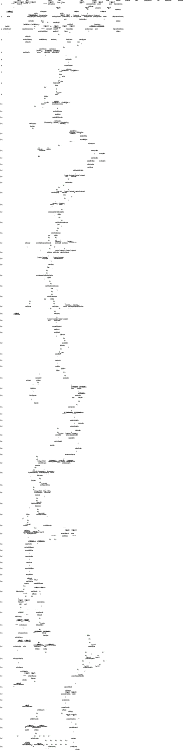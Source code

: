 digraph state_graph {
	rankdir=TB;
	size="8,5;"
	
	/* Layers */
	layer_0 [shape=plaintext, label="layer 0"];
	layer_0_b [style=invis, shape=point];
	layer_0_a [style=invis, shape=point];
	layer_0_b -> layer_0 [style=invis];
	layer_0 -> layer_0_a [style=invis];
	layer_1 [shape=plaintext, label="layer 1"];
	layer_1_b [style=invis, shape=point];
	layer_1_a [style=invis, shape=point];
	layer_1_b -> layer_1 [style=invis];
	layer_1 -> layer_1_a [style=invis];
	layer_0_a -> layer_1_b [style=invis];
	layer_2 [shape=plaintext, label="layer 2"];
	layer_2_b [style=invis, shape=point];
	layer_2_a [style=invis, shape=point];
	layer_2_b -> layer_2 [style=invis];
	layer_2 -> layer_2_a [style=invis];
	layer_1_a -> layer_2_b [style=invis];
	layer_3 [shape=plaintext, label="layer 3"];
	layer_3_b [style=invis, shape=point];
	layer_3_a [style=invis, shape=point];
	layer_3_b -> layer_3 [style=invis];
	layer_3 -> layer_3_a [style=invis];
	layer_2_a -> layer_3_b [style=invis];
	layer_4 [shape=plaintext, label="layer 4"];
	layer_4_b [style=invis, shape=point];
	layer_4_a [style=invis, shape=point];
	layer_4_b -> layer_4 [style=invis];
	layer_4 -> layer_4_a [style=invis];
	layer_3_a -> layer_4_b [style=invis];
	layer_5 [shape=plaintext, label="layer 5"];
	layer_5_b [style=invis, shape=point];
	layer_5_a [style=invis, shape=point];
	layer_5_b -> layer_5 [style=invis];
	layer_5 -> layer_5_a [style=invis];
	layer_4_a -> layer_5_b [style=invis];
	layer_6 [shape=plaintext, label="layer 6"];
	layer_6_b [style=invis, shape=point];
	layer_6_a [style=invis, shape=point];
	layer_6_b -> layer_6 [style=invis];
	layer_6 -> layer_6_a [style=invis];
	layer_5_a -> layer_6_b [style=invis];
	layer_7 [shape=plaintext, label="layer 7"];
	layer_7_b [style=invis, shape=point];
	layer_7_a [style=invis, shape=point];
	layer_7_b -> layer_7 [style=invis];
	layer_7 -> layer_7_a [style=invis];
	layer_6_a -> layer_7_b [style=invis];
	layer_8 [shape=plaintext, label="layer 8"];
	layer_8_b [style=invis, shape=point];
	layer_8_a [style=invis, shape=point];
	layer_8_b -> layer_8 [style=invis];
	layer_8 -> layer_8_a [style=invis];
	layer_7_a -> layer_8_b [style=invis];
	layer_9 [shape=plaintext, label="layer 9"];
	layer_9_b [style=invis, shape=point];
	layer_9_a [style=invis, shape=point];
	layer_9_b -> layer_9 [style=invis];
	layer_9 -> layer_9_a [style=invis];
	layer_8_a -> layer_9_b [style=invis];
	layer_10 [shape=plaintext, label="layer 10"];
	layer_10_b [style=invis, shape=point];
	layer_10_a [style=invis, shape=point];
	layer_10_b -> layer_10 [style=invis];
	layer_10 -> layer_10_a [style=invis];
	layer_9_a -> layer_10_b [style=invis];
	layer_11 [shape=plaintext, label="layer 11"];
	layer_11_b [style=invis, shape=point];
	layer_11_a [style=invis, shape=point];
	layer_11_b -> layer_11 [style=invis];
	layer_11 -> layer_11_a [style=invis];
	layer_10_a -> layer_11_b [style=invis];
	layer_12 [shape=plaintext, label="layer 12"];
	layer_12_b [style=invis, shape=point];
	layer_12_a [style=invis, shape=point];
	layer_12_b -> layer_12 [style=invis];
	layer_12 -> layer_12_a [style=invis];
	layer_11_a -> layer_12_b [style=invis];
	layer_13 [shape=plaintext, label="layer 13"];
	layer_13_b [style=invis, shape=point];
	layer_13_a [style=invis, shape=point];
	layer_13_b -> layer_13 [style=invis];
	layer_13 -> layer_13_a [style=invis];
	layer_12_a -> layer_13_b [style=invis];
	layer_14 [shape=plaintext, label="layer 14"];
	layer_14_b [style=invis, shape=point];
	layer_14_a [style=invis, shape=point];
	layer_14_b -> layer_14 [style=invis];
	layer_14 -> layer_14_a [style=invis];
	layer_13_a -> layer_14_b [style=invis];
	layer_15 [shape=plaintext, label="layer 15"];
	layer_15_b [style=invis, shape=point];
	layer_15_a [style=invis, shape=point];
	layer_15_b -> layer_15 [style=invis];
	layer_15 -> layer_15_a [style=invis];
	layer_14_a -> layer_15_b [style=invis];
	layer_16 [shape=plaintext, label="layer 16"];
	layer_16_b [style=invis, shape=point];
	layer_16_a [style=invis, shape=point];
	layer_16_b -> layer_16 [style=invis];
	layer_16 -> layer_16_a [style=invis];
	layer_15_a -> layer_16_b [style=invis];
	layer_17 [shape=plaintext, label="layer 17"];
	layer_17_b [style=invis, shape=point];
	layer_17_a [style=invis, shape=point];
	layer_17_b -> layer_17 [style=invis];
	layer_17 -> layer_17_a [style=invis];
	layer_16_a -> layer_17_b [style=invis];
	layer_18 [shape=plaintext, label="layer 18"];
	layer_18_b [style=invis, shape=point];
	layer_18_a [style=invis, shape=point];
	layer_18_b -> layer_18 [style=invis];
	layer_18 -> layer_18_a [style=invis];
	layer_17_a -> layer_18_b [style=invis];
	layer_19 [shape=plaintext, label="layer 19"];
	layer_19_b [style=invis, shape=point];
	layer_19_a [style=invis, shape=point];
	layer_19_b -> layer_19 [style=invis];
	layer_19 -> layer_19_a [style=invis];
	layer_18_a -> layer_19_b [style=invis];
	layer_20 [shape=plaintext, label="layer 20"];
	layer_20_b [style=invis, shape=point];
	layer_20_a [style=invis, shape=point];
	layer_20_b -> layer_20 [style=invis];
	layer_20 -> layer_20_a [style=invis];
	layer_19_a -> layer_20_b [style=invis];
	layer_21 [shape=plaintext, label="layer 21"];
	layer_21_b [style=invis, shape=point];
	layer_21_a [style=invis, shape=point];
	layer_21_b -> layer_21 [style=invis];
	layer_21 -> layer_21_a [style=invis];
	layer_20_a -> layer_21_b [style=invis];
	layer_22 [shape=plaintext, label="layer 22"];
	layer_22_b [style=invis, shape=point];
	layer_22_a [style=invis, shape=point];
	layer_22_b -> layer_22 [style=invis];
	layer_22 -> layer_22_a [style=invis];
	layer_21_a -> layer_22_b [style=invis];
	layer_23 [shape=plaintext, label="layer 23"];
	layer_23_b [style=invis, shape=point];
	layer_23_a [style=invis, shape=point];
	layer_23_b -> layer_23 [style=invis];
	layer_23 -> layer_23_a [style=invis];
	layer_22_a -> layer_23_b [style=invis];
	layer_24 [shape=plaintext, label="layer 24"];
	layer_24_b [style=invis, shape=point];
	layer_24_a [style=invis, shape=point];
	layer_24_b -> layer_24 [style=invis];
	layer_24 -> layer_24_a [style=invis];
	layer_23_a -> layer_24_b [style=invis];
	layer_25 [shape=plaintext, label="layer 25"];
	layer_25_b [style=invis, shape=point];
	layer_25_a [style=invis, shape=point];
	layer_25_b -> layer_25 [style=invis];
	layer_25 -> layer_25_a [style=invis];
	layer_24_a -> layer_25_b [style=invis];
	layer_26 [shape=plaintext, label="layer 26"];
	layer_26_b [style=invis, shape=point];
	layer_26_a [style=invis, shape=point];
	layer_26_b -> layer_26 [style=invis];
	layer_26 -> layer_26_a [style=invis];
	layer_25_a -> layer_26_b [style=invis];
	layer_27 [shape=plaintext, label="layer 27"];
	layer_27_b [style=invis, shape=point];
	layer_27_a [style=invis, shape=point];
	layer_27_b -> layer_27 [style=invis];
	layer_27 -> layer_27_a [style=invis];
	layer_26_a -> layer_27_b [style=invis];
	layer_28 [shape=plaintext, label="layer 28"];
	layer_28_b [style=invis, shape=point];
	layer_28_a [style=invis, shape=point];
	layer_28_b -> layer_28 [style=invis];
	layer_28 -> layer_28_a [style=invis];
	layer_27_a -> layer_28_b [style=invis];
	layer_29 [shape=plaintext, label="layer 29"];
	layer_29_b [style=invis, shape=point];
	layer_29_a [style=invis, shape=point];
	layer_29_b -> layer_29 [style=invis];
	layer_29 -> layer_29_a [style=invis];
	layer_28_a -> layer_29_b [style=invis];
	layer_30 [shape=plaintext, label="layer 30"];
	layer_30_b [style=invis, shape=point];
	layer_30_a [style=invis, shape=point];
	layer_30_b -> layer_30 [style=invis];
	layer_30 -> layer_30_a [style=invis];
	layer_29_a -> layer_30_b [style=invis];
	layer_31 [shape=plaintext, label="layer 31"];
	layer_31_b [style=invis, shape=point];
	layer_31_a [style=invis, shape=point];
	layer_31_b -> layer_31 [style=invis];
	layer_31 -> layer_31_a [style=invis];
	layer_30_a -> layer_31_b [style=invis];
	layer_32 [shape=plaintext, label="layer 32"];
	layer_32_b [style=invis, shape=point];
	layer_32_a [style=invis, shape=point];
	layer_32_b -> layer_32 [style=invis];
	layer_32 -> layer_32_a [style=invis];
	layer_31_a -> layer_32_b [style=invis];
	layer_33 [shape=plaintext, label="layer 33"];
	layer_33_b [style=invis, shape=point];
	layer_33_a [style=invis, shape=point];
	layer_33_b -> layer_33 [style=invis];
	layer_33 -> layer_33_a [style=invis];
	layer_32_a -> layer_33_b [style=invis];
	layer_34 [shape=plaintext, label="layer 34"];
	layer_34_b [style=invis, shape=point];
	layer_34_a [style=invis, shape=point];
	layer_34_b -> layer_34 [style=invis];
	layer_34 -> layer_34_a [style=invis];
	layer_33_a -> layer_34_b [style=invis];
	layer_35 [shape=plaintext, label="layer 35"];
	layer_35_b [style=invis, shape=point];
	layer_35_a [style=invis, shape=point];
	layer_35_b -> layer_35 [style=invis];
	layer_35 -> layer_35_a [style=invis];
	layer_34_a -> layer_35_b [style=invis];
	layer_36 [shape=plaintext, label="layer 36"];
	layer_36_b [style=invis, shape=point];
	layer_36_a [style=invis, shape=point];
	layer_36_b -> layer_36 [style=invis];
	layer_36 -> layer_36_a [style=invis];
	layer_35_a -> layer_36_b [style=invis];
	layer_37 [shape=plaintext, label="layer 37"];
	layer_37_b [style=invis, shape=point];
	layer_37_a [style=invis, shape=point];
	layer_37_b -> layer_37 [style=invis];
	layer_37 -> layer_37_a [style=invis];
	layer_36_a -> layer_37_b [style=invis];
	layer_38 [shape=plaintext, label="layer 38"];
	layer_38_b [style=invis, shape=point];
	layer_38_a [style=invis, shape=point];
	layer_38_b -> layer_38 [style=invis];
	layer_38 -> layer_38_a [style=invis];
	layer_37_a -> layer_38_b [style=invis];
	layer_39 [shape=plaintext, label="layer 39"];
	layer_39_b [style=invis, shape=point];
	layer_39_a [style=invis, shape=point];
	layer_39_b -> layer_39 [style=invis];
	layer_39 -> layer_39_a [style=invis];
	layer_38_a -> layer_39_b [style=invis];
	layer_40 [shape=plaintext, label="layer 40"];
	layer_40_b [style=invis, shape=point];
	layer_40_a [style=invis, shape=point];
	layer_40_b -> layer_40 [style=invis];
	layer_40 -> layer_40_a [style=invis];
	layer_39_a -> layer_40_b [style=invis];
	layer_41 [shape=plaintext, label="layer 41"];
	layer_41_b [style=invis, shape=point];
	layer_41_a [style=invis, shape=point];
	layer_41_b -> layer_41 [style=invis];
	layer_41 -> layer_41_a [style=invis];
	layer_40_a -> layer_41_b [style=invis];
	layer_42 [shape=plaintext, label="layer 42"];
	layer_42_b [style=invis, shape=point];
	layer_42_a [style=invis, shape=point];
	layer_42_b -> layer_42 [style=invis];
	layer_42 -> layer_42_a [style=invis];
	layer_41_a -> layer_42_b [style=invis];
	layer_43 [shape=plaintext, label="layer 43"];
	layer_43_b [style=invis, shape=point];
	layer_43_a [style=invis, shape=point];
	layer_43_b -> layer_43 [style=invis];
	layer_43 -> layer_43_a [style=invis];
	layer_42_a -> layer_43_b [style=invis];
	layer_44 [shape=plaintext, label="layer 44"];
	layer_44_b [style=invis, shape=point];
	layer_44_a [style=invis, shape=point];
	layer_44_b -> layer_44 [style=invis];
	layer_44 -> layer_44_a [style=invis];
	layer_43_a -> layer_44_b [style=invis];
	layer_45 [shape=plaintext, label="layer 45"];
	layer_45_b [style=invis, shape=point];
	layer_45_a [style=invis, shape=point];
	layer_45_b -> layer_45 [style=invis];
	layer_45 -> layer_45_a [style=invis];
	layer_44_a -> layer_45_b [style=invis];
	layer_46 [shape=plaintext, label="layer 46"];
	layer_46_b [style=invis, shape=point];
	layer_46_a [style=invis, shape=point];
	layer_46_b -> layer_46 [style=invis];
	layer_46 -> layer_46_a [style=invis];
	layer_45_a -> layer_46_b [style=invis];
	layer_47 [shape=plaintext, label="layer 47"];
	layer_47_b [style=invis, shape=point];
	layer_47_a [style=invis, shape=point];
	layer_47_b -> layer_47 [style=invis];
	layer_47 -> layer_47_a [style=invis];
	layer_46_a -> layer_47_b [style=invis];
	layer_48 [shape=plaintext, label="layer 48"];
	layer_48_b [style=invis, shape=point];
	layer_48_a [style=invis, shape=point];
	layer_48_b -> layer_48 [style=invis];
	layer_48 -> layer_48_a [style=invis];
	layer_47_a -> layer_48_b [style=invis];
	layer_49 [shape=plaintext, label="layer 49"];
	layer_49_b [style=invis, shape=point];
	layer_49_a [style=invis, shape=point];
	layer_49_b -> layer_49 [style=invis];
	layer_49 -> layer_49_a [style=invis];
	layer_48_a -> layer_49_b [style=invis];
	layer_50 [shape=plaintext, label="layer 50"];
	layer_50_b [style=invis, shape=point];
	layer_50_a [style=invis, shape=point];
	layer_50_b -> layer_50 [style=invis];
	layer_50 -> layer_50_a [style=invis];
	layer_49_a -> layer_50_b [style=invis];
	layer_51 [shape=plaintext, label="layer 51"];
	layer_51_b [style=invis, shape=point];
	layer_51_a [style=invis, shape=point];
	layer_51_b -> layer_51 [style=invis];
	layer_51 -> layer_51_a [style=invis];
	layer_50_a -> layer_51_b [style=invis];
	layer_52 [shape=plaintext, label="layer 52"];
	layer_52_b [style=invis, shape=point];
	layer_52_a [style=invis, shape=point];
	layer_52_b -> layer_52 [style=invis];
	layer_52 -> layer_52_a [style=invis];
	layer_51_a -> layer_52_b [style=invis];
	layer_53 [shape=plaintext, label="layer 53"];
	layer_53_b [style=invis, shape=point];
	layer_53_a [style=invis, shape=point];
	layer_53_b -> layer_53 [style=invis];
	layer_53 -> layer_53_a [style=invis];
	layer_52_a -> layer_53_b [style=invis];
	layer_54 [shape=plaintext, label="layer 54"];
	layer_54_b [style=invis, shape=point];
	layer_54_a [style=invis, shape=point];
	layer_54_b -> layer_54 [style=invis];
	layer_54 -> layer_54_a [style=invis];
	layer_53_a -> layer_54_b [style=invis];
	layer_55 [shape=plaintext, label="layer 55"];
	layer_55_b [style=invis, shape=point];
	layer_55_a [style=invis, shape=point];
	layer_55_b -> layer_55 [style=invis];
	layer_55 -> layer_55_a [style=invis];
	layer_54_a -> layer_55_b [style=invis];
	layer_56 [shape=plaintext, label="layer 56"];
	layer_56_b [style=invis, shape=point];
	layer_56_a [style=invis, shape=point];
	layer_56_b -> layer_56 [style=invis];
	layer_56 -> layer_56_a [style=invis];
	layer_55_a -> layer_56_b [style=invis];
	layer_57 [shape=plaintext, label="layer 57"];
	layer_57_b [style=invis, shape=point];
	layer_57_a [style=invis, shape=point];
	layer_57_b -> layer_57 [style=invis];
	layer_57 -> layer_57_a [style=invis];
	layer_56_a -> layer_57_b [style=invis];
	layer_58 [shape=plaintext, label="layer 58"];
	layer_58_b [style=invis, shape=point];
	layer_58_a [style=invis, shape=point];
	layer_58_b -> layer_58 [style=invis];
	layer_58 -> layer_58_a [style=invis];
	layer_57_a -> layer_58_b [style=invis];
	layer_59 [shape=plaintext, label="layer 59"];
	layer_59_b [style=invis, shape=point];
	layer_59_a [style=invis, shape=point];
	layer_59_b -> layer_59 [style=invis];
	layer_59 -> layer_59_a [style=invis];
	layer_58_a -> layer_59_b [style=invis];
	layer_60 [shape=plaintext, label="layer 60"];
	layer_60_b [style=invis, shape=point];
	layer_60_a [style=invis, shape=point];
	layer_60_b -> layer_60 [style=invis];
	layer_60 -> layer_60_a [style=invis];
	layer_59_a -> layer_60_b [style=invis];
	layer_61 [shape=plaintext, label="layer 61"];
	layer_61_b [style=invis, shape=point];
	layer_61_a [style=invis, shape=point];
	layer_61_b -> layer_61 [style=invis];
	layer_61 -> layer_61_a [style=invis];
	layer_60_a -> layer_61_b [style=invis];
	layer_62 [shape=plaintext, label="layer 62"];
	layer_62_b [style=invis, shape=point];
	layer_62_a [style=invis, shape=point];
	layer_62_b -> layer_62 [style=invis];
	layer_62 -> layer_62_a [style=invis];
	layer_61_a -> layer_62_b [style=invis];
	layer_63 [shape=plaintext, label="layer 63"];
	layer_63_b [style=invis, shape=point];
	layer_63_a [style=invis, shape=point];
	layer_63_b -> layer_63 [style=invis];
	layer_63 -> layer_63_a [style=invis];
	layer_62_a -> layer_63_b [style=invis];
	layer_64 [shape=plaintext, label="layer 64"];
	layer_64_b [style=invis, shape=point];
	layer_64_a [style=invis, shape=point];
	layer_64_b -> layer_64 [style=invis];
	layer_64 -> layer_64_a [style=invis];
	layer_63_a -> layer_64_b [style=invis];
	layer_65 [shape=plaintext, label="layer 65"];
	layer_65_b [style=invis, shape=point];
	layer_65_a [style=invis, shape=point];
	layer_65_b -> layer_65 [style=invis];
	layer_65 -> layer_65_a [style=invis];
	layer_64_a -> layer_65_b [style=invis];
	layer_66 [shape=plaintext, label="layer 66"];
	layer_66_b [style=invis, shape=point];
	layer_66_a [style=invis, shape=point];
	layer_66_b -> layer_66 [style=invis];
	layer_66 -> layer_66_a [style=invis];
	layer_65_a -> layer_66_b [style=invis];
	layer_67 [shape=plaintext, label="layer 67"];
	layer_67_b [style=invis, shape=point];
	layer_67_a [style=invis, shape=point];
	layer_67_b -> layer_67 [style=invis];
	layer_67 -> layer_67_a [style=invis];
	layer_66_a -> layer_67_b [style=invis];
	layer_68 [shape=plaintext, label="layer 68"];
	layer_68_b [style=invis, shape=point];
	layer_68_a [style=invis, shape=point];
	layer_68_b -> layer_68 [style=invis];
	layer_68 -> layer_68_a [style=invis];
	layer_67_a -> layer_68_b [style=invis];
	layer_69 [shape=plaintext, label="layer 69"];
	layer_69_b [style=invis, shape=point];
	layer_69_a [style=invis, shape=point];
	layer_69_b -> layer_69 [style=invis];
	layer_69 -> layer_69_a [style=invis];
	layer_68_a -> layer_69_b [style=invis];
	layer_70 [shape=plaintext, label="layer 70"];
	layer_70_b [style=invis, shape=point];
	layer_70_a [style=invis, shape=point];
	layer_70_b -> layer_70 [style=invis];
	layer_70 -> layer_70_a [style=invis];
	layer_69_a -> layer_70_b [style=invis];
	layer_71 [shape=plaintext, label="layer 71"];
	layer_71_b [style=invis, shape=point];
	layer_71_a [style=invis, shape=point];
	layer_71_b -> layer_71 [style=invis];
	layer_71 -> layer_71_a [style=invis];
	layer_70_a -> layer_71_b [style=invis];
	layer_72 [shape=plaintext, label="layer 72"];
	layer_72_b [style=invis, shape=point];
	layer_72_a [style=invis, shape=point];
	layer_72_b -> layer_72 [style=invis];
	layer_72 -> layer_72_a [style=invis];
	layer_71_a -> layer_72_b [style=invis];
	layer_73 [shape=plaintext, label="layer 73"];
	layer_73_b [style=invis, shape=point];
	layer_73_a [style=invis, shape=point];
	layer_73_b -> layer_73 [style=invis];
	layer_73 -> layer_73_a [style=invis];
	layer_72_a -> layer_73_b [style=invis];
	layer_74 [shape=plaintext, label="layer 74"];
	layer_74_b [style=invis, shape=point];
	layer_74_a [style=invis, shape=point];
	layer_74_b -> layer_74 [style=invis];
	layer_74 -> layer_74_a [style=invis];
	layer_73_a -> layer_74_b [style=invis];
	layer_75 [shape=plaintext, label="layer 75"];
	layer_75_b [style=invis, shape=point];
	layer_75_a [style=invis, shape=point];
	layer_75_b -> layer_75 [style=invis];
	layer_75 -> layer_75_a [style=invis];
	layer_74_a -> layer_75_b [style=invis];
	layer_76 [shape=plaintext, label="layer 76"];
	layer_76_b [style=invis, shape=point];
	layer_76_a [style=invis, shape=point];
	layer_76_b -> layer_76 [style=invis];
	layer_76 -> layer_76_a [style=invis];
	layer_75_a -> layer_76_b [style=invis];
	layer_77 [shape=plaintext, label="layer 77"];
	layer_77_b [style=invis, shape=point];
	layer_77_a [style=invis, shape=point];
	layer_77_b -> layer_77 [style=invis];
	layer_77 -> layer_77_a [style=invis];
	layer_76_a -> layer_77_b [style=invis];
	layer_78 [shape=plaintext, label="layer 78"];
	layer_78_b [style=invis, shape=point];
	layer_78_a [style=invis, shape=point];
	layer_78_b -> layer_78 [style=invis];
	layer_78 -> layer_78_a [style=invis];
	layer_77_a -> layer_78_b [style=invis];
	layer_79 [shape=plaintext, label="layer 79"];
	layer_79_b [style=invis, shape=point];
	layer_79_a [style=invis, shape=point];
	layer_79_b -> layer_79 [style=invis];
	layer_79 -> layer_79_a [style=invis];
	layer_78_a -> layer_79_b [style=invis];
	layer_80 [shape=plaintext, label="layer 80"];
	layer_80_b [style=invis, shape=point];
	layer_80_a [style=invis, shape=point];
	layer_80_b -> layer_80 [style=invis];
	layer_80 -> layer_80_a [style=invis];
	layer_79_a -> layer_80_b [style=invis];
	layer_81 [shape=plaintext, label="layer 81"];
	layer_81_b [style=invis, shape=point];
	layer_81_a [style=invis, shape=point];
	layer_81_b -> layer_81 [style=invis];
	layer_81 -> layer_81_a [style=invis];
	layer_80_a -> layer_81_b [style=invis];
	layer_82 [shape=plaintext, label="layer 82"];
	layer_82_b [style=invis, shape=point];
	layer_82_a [style=invis, shape=point];
	layer_82_b -> layer_82 [style=invis];
	layer_82 -> layer_82_a [style=invis];
	layer_81_a -> layer_82_b [style=invis];
	layer_83 [shape=plaintext, label="layer 83"];
	layer_83_b [style=invis, shape=point];
	layer_83_a [style=invis, shape=point];
	layer_83_b -> layer_83 [style=invis];
	layer_83 -> layer_83_a [style=invis];
	layer_82_a -> layer_83_b [style=invis];
	layer_84 [shape=plaintext, label="layer 84"];
	layer_84_b [style=invis, shape=point];
	layer_84_a [style=invis, shape=point];
	layer_84_b -> layer_84 [style=invis];
	layer_84 -> layer_84_a [style=invis];
	layer_83_a -> layer_84_b [style=invis];
	layer_85 [shape=plaintext, label="layer 85"];
	layer_85_b [style=invis, shape=point];
	layer_85_a [style=invis, shape=point];
	layer_85_b -> layer_85 [style=invis];
	layer_85 -> layer_85_a [style=invis];
	layer_84_a -> layer_85_b [style=invis];
	
	/* States */
	Firm_Firm_Start_Macro_Data [label = "Firm_Start_Macro_Data"]
	Firm_10 [label = "10"]
	Firm_09b [label = "09b"]
	Firm_08 [label = "08"]
	Firm_07 [label = "07"]
	Firm_09a [label = "09a"]
	Firm_06 [label = "06"]
	Firm_03d [label = "03d"]
	Firm_03c [label = "03c"]
	Firm_09c [label = "09c"]
	Firm_05b [label = "05b"]
	Firm_05a [label = "05a"]
	Firm_04 [label = "04"]
	Firm_03ccc [label = "03ccc"]
	Firm_03 [label = "03"]
	Firm_04ccc [label = "04ccc"]
	Firm_011 [label = "011"]
	Firm_Firm_End_Macro_Data [label = "Firm_End_Macro_Data"]
	Firm_16 [label = "16"]
	Firm_15 [label = "15"]
	Firm_end_Firm [label = "end_Firm"]
	Firm_Firm_bankrupty_state_3 [label = "Firm_bankrupty_state_3"]
	Firm_Firm_bankrupty_state_2 [label = "Firm_bankrupty_state_2"]
	Firm_Firm_is_active [label = "Firm_is_active"]
	Firm_start_Firm [label = "start_Firm"]
	Firm_Firm_bankrupty_state_1 [label = "Firm_bankrupty_state_1"]
	Firm_Firm_not_active [label = "Firm_not_active"]
	Firm_005 [label = "005"]
	Firm_Firm_Start_Public_Sector_Role [label = "Firm_Start_Public_Sector_Role"]
	Firm_Firm_End_External_Financing [label = "Firm_End_External_Financing"]
	Firm_Firm_checks_financial_crisis [label = "Firm_checks_financial_crisis"]
	Firm_Firm_bankruptcy_checked [label = "Firm_bankruptcy_checked"]
	Firm_End_Firm_Financial_Role [label = "End_Firm_Financial_Role"]
	Firm_0003 [label = "0003"]
	Firm_Firm_Bankruptcy_check [label = "Firm_Bankruptcy_check"]
	Firm_004 [label = "004"]
	Firm_003 [label = "003"]
	Firm_002 [label = "002"]
	Firm_001 [label = "001"]
	Firm_Firm_End_Credit_Role [label = "Firm_End_Credit_Role"]
	Firm_Firm_Credit_02 [label = "Firm_Credit_02"]
	Firm_Firm_Start_Credit_Role [label = "Firm_Start_Credit_Role"]
	Firm_Firm_Start_Financial_Management_Role [label = "Firm_Start_Financial_Management_Role"]
	Firm_Firm_End_Financial_Management_Role [label = "Firm_End_Financial_Management_Role"]
	Firm_14 [label = "14"]
	Firm_Firm_End_Seller_Role [label = "Firm_End_Seller_Role"]
	Firm_Firm_Start_Seller_Role [label = "Firm_Start_Seller_Role"]
	Firm_12 [label = "12"]
	Firm_11 [label = "11"]
	Firm_11b [label = "11b"]
	Firm_11a [label = "11a"]
	Firm_Firm_End_Labour_Role [label = "Firm_End_Labour_Role"]
	Firm_Firm_Start_Labour_Role [label = "Firm_Start_Labour_Role"]
	Firm_Firm_End_Financial_Management [label = "Firm_End_Financial_Management"]
	Firm_02 [label = "02"]
	Firm_00b [label = "00b"]
	Firm_01 [label = "01"]
	Firm_Firm_Start_Producer_Role [label = "Firm_Start_Producer_Role"]
	Household_end_Household [label = "end_Household"]
	Household_Household_Start_Policy_Data [label = "Household_Start_Policy_Data"]
	Household_start_Household [label = "start_Household"]
	Household_08b [label = "08b"]
	Household_08 [label = "08"]
	Household_07 [label = "07"]
	Household_06e [label = "06e"]
	Household_06d [label = "06d"]
	Household_06c [label = "06c"]
	Household_06b [label = "06b"]
	Household_05 [label = "05"]
	Household_04 [label = "04"]
	Household_03 [label = "03"]
	Household_02 [label = "02"]
	Household_06 [label = "06"]
	Household_01 [label = "01"]
	Household_01a [label = "01a"]
	Household_01d [label = "01d"]
	Household_Household_Start_Labour_Role [label = "Household_Start_Labour_Role"]
	Household_Household_Start_Financial_Market_Role [label = "Household_Start_Financial_Market_Role"]
	Household_12 [label = "12"]
	Household_14 [label = "14"]
	Household_11 [label = "11"]
	Household_10 [label = "10"]
	Household_09b [label = "09b"]
	Household_15 [label = "15"]
	Household_09 [label = "09"]
	Mall_end_Mall [label = "end_Mall"]
	Mall_06 [label = "06"]
	Mall_05a [label = "05a"]
	Mall_05 [label = "05"]
	Mall_04 [label = "04"]
	Mall_03 [label = "03"]
	Mall_02 [label = "02"]
	Mall_01 [label = "01"]
	Mall_start_Mall [label = "start_Mall"]
	IGFirm_start_IGFirm [label = "start_IGFirm"]
	IGFirm_end_IGFirm [label = "end_IGFirm"]
	IGFirm_04b [label = "04b"]
	IGFirm_04 [label = "04"]
	IGFirm_03 [label = "03"]
	IGFirm_02 [label = "02"]
	IGFirm_01 [label = "01"]
	IGFirm_Start_IGFirm_Productivity [label = "Start_IGFirm_Productivity"]
	Eurostat_end_Eurostat [label = "end_Eurostat"]
	Eurostat_Eurostat_check_stocks [label = "Eurostat_check_stocks"]
	Eurostat_Eurostat_check_flows [label = "Eurostat_check_flows"]
	Eurostat_Eurostat_Start_EndOfYear_Loop [label = "Eurostat_Start_EndOfYear_Loop"]
	Eurostat_05 [label = "05"]
	Eurostat_04 [label = "04"]
	Eurostat_Eurostat_Start_Quarterly_Loop [label = "Eurostat_Start_Quarterly_Loop"]
	Eurostat_02 [label = "02"]
	Eurostat_Eurostat_Start_Monthly_Loop [label = "Eurostat_Start_Monthly_Loop"]
	Eurostat_01 [label = "01"]
	Eurostat_start_Eurostat [label = "start_Eurostat"]
	Bank_start_Bank [label = "start_Bank"]
	Bank_end_Bank_cycle [label = "end_Bank_cycle"]
	Bank_Bank_07 [label = "Bank_07"]
	Bank_Bank_06 [label = "Bank_06"]
	Bank_Bank_05 [label = "Bank_05"]
	Bank_Bank_04 [label = "Bank_04"]
	Bank_Bank_03 [label = "Bank_03"]
	Bank_Bank_02 [label = "Bank_02"]
	Bank_Bank_01 [label = "Bank_01"]
	Bank_Bank_start_credit_market_role [label = "Bank_start_credit_market_role"]
	Government_end_Government [label = "end_Government"]
	Government_09 [label = "09"]
	Government_08 [label = "08"]
	Government_07 [label = "07"]
	Government_06 [label = "06"]
	Government_05 [label = "05"]
	Government_Gov_Start_Yearly_Loop [label = "Gov_Start_Yearly_Loop"]
	Government_Gov_Start_Monthly_Loop [label = "Gov_Start_Monthly_Loop"]
	Government_04b [label = "04b"]
	Government_04 [label = "04"]
	Government_03 [label = "03"]
	Government_02 [label = "02"]
	Government_start_Government [label = "start_Government"]
	Government_01 [label = "01"]
	Government_Gov_Start_Bond_Market [label = "Gov_Start_Bond_Market"]
	Central_Bank_start_Central_Bank [label = "start_Central_Bank"]
	Central_Bank_end_Central_Bank [label = "end_Central_Bank"]
	Central_Bank_01 [label = "01"]
	Central_Bank_00 [label = "00"]
	Clearinghouse_end_Clearinghouse [label = "end_Clearinghouse"]
	Clearinghouse_COMPUTEDPRICES [label = "COMPUTEDPRICES"]
	Clearinghouse_RECEIVEDINFOSTOCK [label = "RECEIVEDINFOSTOCK"]
	Clearinghouse_start_Clearinghouse [label = "start_Clearinghouse"]
	
	/* Functions */
	Firm_Firm_calc_production_quantity_Firm_Start_Producer_Role_01 [label = "Firm_calc_production_quantity", shape = rect]
	Firm_Firm_set_quantities_zero_Firm_Start_Producer_Role_00b [label = "Firm_set_quantities_zero", shape = rect]
	Firm_Firm_calc_input_demands_01_02 [label = "Firm_calc_input_demands", shape = rect]
	Firm_Firm_calc_production_quantity_2_Firm_End_Financial_Management_Firm_Start_Labour_Role [label = "Firm_calc_production_quantity_2", shape = rect]
	Firm_Firm_send_capital_demand_Firm_End_Labour_Role_11a [label = "Firm_send_capital_demand", shape = rect]
	Firm_Firm_receive_capital_goods_11a_11b [label = "Firm_receive_capital_goods", shape = rect]
	Firm_Firm_execute_production_11b_11 [label = "Firm_execute_production", shape = rect]
	Firm_Firm_calc_pay_costs_11_12 [label = "Firm_calc_pay_costs", shape = rect]
	Firm_Firm_send_goods_to_mall_12_Firm_Start_Seller_Role [label = "Firm_send_goods_to_mall", shape = rect]
	Firm_Firm_calc_revenue_Firm_Start_Seller_Role_Firm_End_Seller_Role [label = "Firm_calc_revenue", shape = rect]
	Firm_idle_14_Firm_End_Financial_Management_Role [label = "idle", shape = rect]
	Firm_Firm_compute_sales_statistics_14_Firm_Start_Financial_Management_Role [label = "Firm_compute_sales_statistics", shape = rect]
	Firm_Firm_update_specific_skills_of_workers_Firm_End_Seller_Role_14 [label = "Firm_update_specific_skills_of_workers", shape = rect]
	Firm_idle_Firm_End_Seller_Role_14 [label = "idle", shape = rect]
	Firm_Firm_ask_loan_Firm_Start_Credit_Role_Firm_Credit_02 [label = "Firm_ask_loan", shape = rect]
	Firm_Firm_get_loan_Firm_Credit_02_Firm_End_Credit_Role [label = "Firm_get_loan", shape = rect]
	Firm_Firm_compute_financial_payments_Firm_Start_Financial_Management_Role_001 [label = "Firm_compute_financial_payments", shape = rect]
	Firm_Firm_compute_income_statement_001_002 [label = "Firm_compute_income_statement", shape = rect]
	Firm_Firm_compute_dividends_002_003 [label = "Firm_compute_dividends", shape = rect]
	Firm_Firm_compute_total_financial_payments_003_004 [label = "Firm_compute_total_financial_payments", shape = rect]
	Firm_Firm_compute_balance_sheet_004_Firm_Bankruptcy_check [label = "Firm_compute_balance_sheet", shape = rect]
	Firm_Firm_set_bankruptcy_insolvency_Firm_Bankruptcy_check_Firm_End_Financial_Management_Role [label = "Firm_set_bankruptcy_insolvency", shape = rect]
	Firm_idle_Firm_Bankruptcy_check_Firm_End_Financial_Management_Role [label = "idle", shape = rect]
	Firm_Firm_compute_total_liquidity_needs_02_Firm_Start_Credit_Role [label = "Firm_compute_total_liquidity_needs", shape = rect]
	Firm_Firm_compute_and_send_stock_orders_dummy_Firm_End_Credit_Role_0003 [label = "Firm_compute_and_send_stock_orders_dummy", shape = rect]
	Firm_Firm_read_stock_transactions_dummy_0003_End_Firm_Financial_Role [label = "Firm_read_stock_transactions_dummy", shape = rect]
	Firm_Firm_check_financial_and_bankruptcy_state_End_Firm_Financial_Role_Firm_bankruptcy_checked [label = "Firm_check_financial_and_bankruptcy_state", shape = rect]
	Firm_Firm_set_bankruptcy_illiquidity_Firm_bankruptcy_checked_Firm_End_Financial_Management_Role [label = "Firm_set_bankruptcy_illiquidity", shape = rect]
	Firm_Firm_in_financial_crisis_Firm_checks_financial_crisis_Firm_End_External_Financing [label = "Firm_in_financial_crisis", shape = rect]
	Firm_Firm_not_in_bankruptcy_Firm_bankruptcy_checked_Firm_checks_financial_crisis [label = "Firm_not_in_bankruptcy", shape = rect]
	Firm_idle_Firm_checks_financial_crisis_Firm_End_External_Financing [label = "idle", shape = rect]
	Firm_idle_Firm_Start_Credit_Role_Firm_End_External_Financing [label = "idle", shape = rect]
	Firm_idle_Firm_End_Credit_Role_Firm_End_External_Financing [label = "idle", shape = rect]
	Firm_Firm_execute_financial_payments_Firm_End_External_Financing_Firm_Start_Public_Sector_Role [label = "Firm_execute_financial_payments", shape = rect]
	Firm_Firm_send_subsidy_notification_Firm_Start_Public_Sector_Role_005 [label = "Firm_send_subsidy_notification", shape = rect]
	Firm_Firm_send_transfer_notification_005_Firm_End_Financial_Management [label = "Firm_send_transfer_notification", shape = rect]
	Firm_Firm_bankruptcy_insolvency_procedure_Firm_not_active_Firm_bankrupty_state_1 [label = "Firm_bankruptcy_insolvency_procedure", shape = rect]
	Firm_Firm_bankruptcy_illiquidity_procedure_Firm_not_active_Firm_bankrupty_state_1 [label = "Firm_bankruptcy_illiquidity_procedure", shape = rect]
	Firm_Firm_bankruptcy_idle_counter_start_Firm_Firm_not_active [label = "Firm_bankruptcy_idle_counter", shape = rect]
	Firm_idle_start_Firm_Firm_is_active [label = "idle", shape = rect]
	Firm_Firm_compute_and_send_stock_orders_dummy_Firm_bankrupty_state_1_Firm_bankrupty_state_2 [label = "Firm_compute_and_send_stock_orders_dummy", shape = rect]
	Firm_Firm_read_stock_transactions_dummy_Firm_bankrupty_state_2_Firm_bankrupty_state_3 [label = "Firm_read_stock_transactions_dummy", shape = rect]
	Firm_Firm_reset_bankruptcy_flags_Firm_bankrupty_state_3_end_Firm [label = "Firm_reset_bankruptcy_flags", shape = rect]
	Firm_idle_Firm_bankrupty_state_1_Firm_bankrupty_state_3 [label = "idle", shape = rect]
	Firm_Firm_receive_stock_info_dummy_15_16 [label = "Firm_receive_stock_info_dummy", shape = rect]
	Firm_Firm_send_info_dummy_Firm_End_Macro_Data_Firm_Start_Producer_Role [label = "Firm_send_info_dummy", shape = rect]
	Firm_Firm_calculate_specific_skills_and_wage_offer_Firm_Start_Labour_Role_011 [label = "Firm_calculate_specific_skills_and_wage_offer", shape = rect]
	Firm_Firm_send_vacancies_04ccc_03 [label = "Firm_send_vacancies", shape = rect]
	Firm_Firm_send_redundancies_011_03ccc [label = "Firm_send_redundancies", shape = rect]
	Firm_Firm_idle_011_03ccc [label = "Firm_idle", shape = rect]
	Firm_Firm_read_job_applications_send_job_offer_or_rejection_03_04 [label = "Firm_read_job_applications_send_job_offer_or_rejection", shape = rect]
	Firm_Firm_read_job_responses_04_05a [label = "Firm_read_job_responses", shape = rect]
	Firm_Firm_read_job_quitting_05a_05b [label = "Firm_read_job_quitting", shape = rect]
	Firm_Firm_read_job_quitting_00b_09c [label = "Firm_read_job_quitting", shape = rect]
	Firm_Firm_read_job_quitting_03c_03d [label = "Firm_read_job_quitting", shape = rect]
	Firm_Firm_start_labour_market_03d_06 [label = "Firm_start_labour_market", shape = rect]
	Firm_Firm_finish_labour_market_first_round_03d_09a [label = "Firm_finish_labour_market_first_round", shape = rect]
	Firm_Firm_finish_labour_market_first_round_05b_09a [label = "Firm_finish_labour_market_first_round", shape = rect]
	Firm_Firm_update_wage_offer_05b_06 [label = "Firm_update_wage_offer", shape = rect]
	Firm_Firm_send_vacancies_2_06_07 [label = "Firm_send_vacancies_2", shape = rect]
	Firm_Firm_read_job_applications_send_job_offer_or_rejection_2_07_08 [label = "Firm_read_job_applications_send_job_offer_or_rejection_2", shape = rect]
	Firm_Firm_read_job_responses_2_08_09a [label = "Firm_read_job_responses_2", shape = rect]
	Firm_Firm_read_job_quitting_2_09a_09b [label = "Firm_read_job_quitting_2", shape = rect]
	Firm_Firm_read_job_quitting_2_09c_Firm_Start_Seller_Role [label = "Firm_read_job_quitting_2", shape = rect]
	Firm_Firm_update_wage_offer_2_09b_10 [label = "Firm_update_wage_offer_2", shape = rect]
	Firm_Firm_idle_09b_10 [label = "Firm_idle", shape = rect]
	Firm_Firm_compute_mean_wage_specific_skills_10_Firm_End_Labour_Role [label = "Firm_compute_mean_wage_specific_skills", shape = rect]
	Firm_Firm_send_random_redundancies_03ccc_04ccc [label = "Firm_send_random_redundancies", shape = rect]
	Firm_idle_04ccc_03c [label = "idle", shape = rect]
	Firm_idle_Firm_is_active_Firm_Start_Macro_Data [label = "idle", shape = rect]
	Firm_Firm_read_policy_announcements_Firm_is_active_Firm_Start_Macro_Data [label = "Firm_read_policy_announcements", shape = rect]
	Firm_Firm_receive_data_Firm_Start_Macro_Data_Firm_End_Macro_Data [label = "Firm_receive_data", shape = rect]
	Firm_idle_Firm_Start_Macro_Data_Firm_End_Macro_Data [label = "idle", shape = rect]
	Firm_Firm_send_data_to_Eurostat_Firm_End_Financial_Management_Role_15 [label = "Firm_send_data_to_Eurostat", shape = rect]
	Firm_idle_Firm_End_Financial_Management_Role_15 [label = "idle", shape = rect]
	Firm_Firm_send_payments_to_bank_16_end_Firm [label = "Firm_send_payments_to_bank", shape = rect]
	Household_Household_idle_09_15 [label = "Household_idle", shape = rect]
	Household_Household_rank_and_buy_goods_1_09_09b [label = "Household_rank_and_buy_goods_1", shape = rect]
	Household_Household_receive_goods_read_rationing_10_11 [label = "Household_receive_goods_read_rationing", shape = rect]
	Household_Household_set_values_zero_11_14 [label = "Household_set_values_zero", shape = rect]
	Household_Household_rank_and_buy_goods_2_11_12 [label = "Household_rank_and_buy_goods_2", shape = rect]
	Household_Household_receive_goods_read_rationing_2_12_14 [label = "Household_receive_goods_read_rationing_2", shape = rect]
	Household_Household_handle_leftover_budget_14_15 [label = "Household_handle_leftover_budget", shape = rect]
	Household_Household_back_shifting_consumption_day_09b_10 [label = "Household_back_shifting_consumption_day", shape = rect]
	Household_Household_idle_09b_10 [label = "Household_idle", shape = rect]
	Household_Household_shifting_consumption_day_09_15 [label = "Household_shifting_consumption_day", shape = rect]
	Household_Household_financial_market_dummy_Household_Start_Financial_Market_Role_Household_Start_Labour_Role [label = "Household_financial_market_dummy", shape = rect]
	Household_Household_read_firing_messages_Household_Start_Labour_Role_01d [label = "Household_read_firing_messages", shape = rect]
	Household_Household_idle_01d_01a [label = "Household_idle", shape = rect]
	Household_Household_idle_Household_Start_Labour_Role_01a [label = "Household_idle", shape = rect]
	Household_Household_UNEMPLOYED_read_job_vacancies_and_send_applications_01a_01 [label = "Household_UNEMPLOYED_read_job_vacancies_and_send_applications", shape = rect]
	Household_Household_idle_01d_06 [label = "Household_idle", shape = rect]
	Household_Household_read_job_offers_send_response_01_02 [label = "Household_read_job_offers_send_response", shape = rect]
	Household_Household_finish_labour_market_02_06 [label = "Household_finish_labour_market", shape = rect]
	Household_Household_read_application_rejection_update_wage_reservation_02_03 [label = "Household_read_application_rejection_update_wage_reservation", shape = rect]
	Household_Household_UNEMPLOYED_read_job_vacancies_and_send_applications_2_03_04 [label = "Household_UNEMPLOYED_read_job_vacancies_and_send_applications_2", shape = rect]
	Household_Household_read_job_offers_send_response_2_04_05 [label = "Household_read_job_offers_send_response_2", shape = rect]
	Household_Household_read_application_rejection_update_wage_reservation_2_05_06 [label = "Household_read_application_rejection_update_wage_reservation_2", shape = rect]
	Household_Household_idle_05_06 [label = "Household_idle", shape = rect]
	Household_Household_receive_dividends_06_06b [label = "Household_receive_dividends", shape = rect]
	Household_Household_idle_06b_09 [label = "Household_idle", shape = rect]
	Household_Household_idle_06b_06c [label = "Household_idle", shape = rect]
	Household_Household_send_subsidy_notification_06c_06d [label = "Household_send_subsidy_notification", shape = rect]
	Household_Household_send_transfer_notification_06d_06e [label = "Household_send_transfer_notification", shape = rect]
	Household_Household_receive_wage_06e_07 [label = "Household_receive_wage", shape = rect]
	Household_Household_update_specific_skills_07_08 [label = "Household_update_specific_skills", shape = rect]
	Household_Household_send_unemployment_benefit_notification_06e_08 [label = "Household_send_unemployment_benefit_notification", shape = rect]
	Household_Household_send_tax_payment_08_08b [label = "Household_send_tax_payment", shape = rect]
	Household_Household_determine_consumption_budget_08b_09 [label = "Household_determine_consumption_budget", shape = rect]
	Household_Household_idle_start_Household_Household_Start_Policy_Data [label = "Household_idle", shape = rect]
	Household_Household_read_policy_announcements_start_Household_Household_Start_Policy_Data [label = "Household_read_policy_announcements", shape = rect]
	Household_Household_receive_data_Household_Start_Policy_Data_Household_Start_Financial_Market_Role [label = "Household_receive_data", shape = rect]
	Household_Household_idle_Household_Start_Policy_Data_Household_Start_Financial_Market_Role [label = "Household_idle", shape = rect]
	Household_Household_send_data_to_Eurostat_15_end_Household [label = "Household_send_data_to_Eurostat", shape = rect]
	Household_Household_idle_15_end_Household [label = "Household_idle", shape = rect]
	Mall_Mall_reset_export_data_start_Mall_01 [label = "Mall_reset_export_data", shape = rect]
	Mall_idle_start_Mall_01 [label = "idle", shape = rect]
	Mall_Mall_update_mall_stock_01_02 [label = "Mall_update_mall_stock", shape = rect]
	Mall_Mall_send_quality_price_info_1_02_03 [label = "Mall_send_quality_price_info_1", shape = rect]
	Mall_Mall_update_mall_stocks_sales_rationing_1_03_04 [label = "Mall_update_mall_stocks_sales_rationing_1", shape = rect]
	Mall_Mall_update_mall_stocks_sales_rationing_2_04_05 [label = "Mall_update_mall_stocks_sales_rationing_2", shape = rect]
	Mall_Mall_pay_firm_05_05a [label = "Mall_pay_firm", shape = rect]
	Mall_Mall_send_export_data_06_end_Mall [label = "Mall_send_export_data", shape = rect]
	Mall_idle_06_end_Mall [label = "idle", shape = rect]
	Mall_Mall_read_insolvency_bankruptcy_05a_06 [label = "Mall_read_insolvency_bankruptcy", shape = rect]
	IGFirm_IGFirm_update_productivity_price_Start_IGFirm_Productivity_01 [label = "IGFirm_update_productivity_price", shape = rect]
	IGFirm_IGFirm_idle_Start_IGFirm_Productivity_01 [label = "IGFirm_idle", shape = rect]
	IGFirm_IGFirm_send_quality_price_info_01_02 [label = "IGFirm_send_quality_price_info", shape = rect]
	IGFirm_IGFirm_send_capital_good_02_03 [label = "IGFirm_send_capital_good", shape = rect]
	IGFirm_IGFirm_receive_payment_03_04 [label = "IGFirm_receive_payment", shape = rect]
	IGFirm_IGFirm_pay_taxes_04_04b [label = "IGFirm_pay_taxes", shape = rect]
	IGFirm_IGFirm_dividend_payment_04b_end_IGFirm [label = "IGFirm_dividend_payment", shape = rect]
	IGFirm_IGFirm_idle_04_end_IGFirm [label = "IGFirm_idle", shape = rect]
	IGFirm_IGFirm_idle_start_IGFirm_Start_IGFirm_Productivity [label = "IGFirm_idle", shape = rect]
	IGFirm_IGFirm_read_policy_announcements_start_IGFirm_Start_IGFirm_Productivity [label = "IGFirm_read_policy_announcements", shape = rect]
	Eurostat_Eurostat_send_data_start_Eurostat_01 [label = "Eurostat_send_data", shape = rect]
	Eurostat_Eurostat_idle_start_Eurostat_01 [label = "Eurostat_idle", shape = rect]
	Eurostat_Eurostat_idle_01_Eurostat_Start_Monthly_Loop [label = "Eurostat_idle", shape = rect]
	Eurostat_Eurostat_calculate_data_01_Eurostat_Start_Monthly_Loop [label = "Eurostat_calculate_data", shape = rect]
	Eurostat_Eurostat_store_history_monthly_Eurostat_Start_Monthly_Loop_02 [label = "Eurostat_store_history_monthly", shape = rect]
	Eurostat_Eurostat_compute_growth_rates_monthly_02_Eurostat_Start_Quarterly_Loop [label = "Eurostat_compute_growth_rates_monthly", shape = rect]
	Eurostat_Eurostat_idle_Eurostat_Start_Monthly_Loop_Eurostat_Start_Quarterly_Loop [label = "Eurostat_idle", shape = rect]
	Eurostat_Eurostat_store_history_quarterly_Eurostat_Start_Quarterly_Loop_04 [label = "Eurostat_store_history_quarterly", shape = rect]
	Eurostat_Eurostat_compute_growth_rates_quarterly_04_05 [label = "Eurostat_compute_growth_rates_quarterly", shape = rect]
	Eurostat_Eurostat_measure_recession_05_Eurostat_Start_EndOfYear_Loop [label = "Eurostat_measure_recession", shape = rect]
	Eurostat_Eurostat_idle_Eurostat_Start_Quarterly_Loop_Eurostat_Start_EndOfYear_Loop [label = "Eurostat_idle", shape = rect]
	Eurostat_Eurostat_idle_Eurostat_Start_EndOfYear_Loop_Eurostat_check_flows [label = "Eurostat_idle", shape = rect]
	Eurostat_Eurostat_send_data_to_government_Eurostat_Start_EndOfYear_Loop_Eurostat_check_flows [label = "Eurostat_send_data_to_government", shape = rect]
	Eurostat_Eurostat_check_flow_consistency_Eurostat_check_flows_Eurostat_check_stocks [label = "Eurostat_check_flow_consistency", shape = rect]
	Eurostat_idle_Eurostat_check_flows_Eurostat_check_stocks [label = "idle", shape = rect]
	Eurostat_Eurostat_check_stock_consistency_Eurostat_check_stocks_end_Eurostat [label = "Eurostat_check_stock_consistency", shape = rect]
	Eurostat_idle_Eurostat_check_stocks_end_Eurostat [label = "idle", shape = rect]
	Bank_Bank_communicate_identity_Bank_start_credit_market_role_Bank_01 [label = "Bank_communicate_identity", shape = rect]
	Bank_Bank_send_accountInterest_Bank_01_Bank_02 [label = "Bank_send_accountInterest", shape = rect]
	Bank_Bank_decide_credit_conditions_Bank_02_Bank_03 [label = "Bank_decide_credit_conditions", shape = rect]
	Bank_Bank_give_loan_Bank_03_Bank_04 [label = "Bank_give_loan", shape = rect]
	Bank_Bank_receive_installment_Bank_04_Bank_05 [label = "Bank_receive_installment", shape = rect]
	Bank_Bank_account_update_deposits_Bank_05_Bank_06 [label = "Bank_account_update_deposits", shape = rect]
	Bank_Bank_accounting_Bank_06_Bank_07 [label = "Bank_accounting", shape = rect]
	Bank_Bank_idle_Bank_06_end_Bank_cycle [label = "Bank_idle", shape = rect]
	Bank_Bank_send_data_to_Eurostat_Bank_07_end_Bank_cycle [label = "Bank_send_data_to_Eurostat", shape = rect]
	Bank_Bank_idle_Bank_07_end_Bank_cycle [label = "Bank_idle", shape = rect]
	Bank_idle_start_Bank_Bank_start_credit_market_role [label = "idle", shape = rect]
	Bank_Bank_read_policy_announcements_start_Bank_Bank_start_credit_market_role [label = "Bank_read_policy_announcements", shape = rect]
	Government_Government_bond_market_dummy_Gov_Start_Bond_Market_01 [label = "Government_bond_market_dummy", shape = rect]
	Government_Government_idle_Gov_Start_Bond_Market_01 [label = "Government_idle", shape = rect]
	Government_Government_idle_start_Government_Gov_Start_Bond_Market [label = "Government_idle", shape = rect]
	Government_Government_send_policy_announcements_start_Government_Gov_Start_Bond_Market [label = "Government_send_policy_announcements", shape = rect]
	Government_Government_read_tax_payments_01_02 [label = "Government_read_tax_payments", shape = rect]
	Government_Government_read_subsidy_notifications_02_03 [label = "Government_read_subsidy_notifications", shape = rect]
	Government_Government_read_transfer_notifications_03_04 [label = "Government_read_transfer_notifications", shape = rect]
	Government_Government_read_unemployment_benefit_notifications_04_04b [label = "Government_read_unemployment_benefit_notifications", shape = rect]
	Government_Government_idle_Gov_Start_Monthly_Loop_Gov_Start_Yearly_Loop [label = "Government_idle", shape = rect]
	Government_Government_monthly_budget_accounting_Gov_Start_Monthly_Loop_05 [label = "Government_monthly_budget_accounting", shape = rect]
	Government_Government_send_account_update_06_Gov_Start_Yearly_Loop [label = "Government_send_account_update", shape = rect]
	Government_Government_read_data_from_Eurostat_07_08 [label = "Government_read_data_from_Eurostat", shape = rect]
	Government_Government_set_policy_08_09 [label = "Government_set_policy", shape = rect]
	Government_Government_yearly_resetting_09_end_Government [label = "Government_yearly_resetting", shape = rect]
	Government_idle_Gov_Start_Yearly_Loop_end_Government [label = "idle", shape = rect]
	Government_Government_yearly_budget_accounting_Gov_Start_Yearly_Loop_07 [label = "Government_yearly_budget_accounting", shape = rect]
	Government_Government_monthly_resetting_05_06 [label = "Government_monthly_resetting", shape = rect]
	Government_Government_send_data_to_Eurostat_04b_Gov_Start_Monthly_Loop [label = "Government_send_data_to_Eurostat", shape = rect]
	Central_Bank_Central_Bank_read_account_update_00_01 [label = "Central_Bank_read_account_update", shape = rect]
	Central_Bank_Central_Bank_send_data_to_Eurostat_01_end_Central_Bank [label = "Central_Bank_send_data_to_Eurostat", shape = rect]
	Central_Bank_idle_01_end_Central_Bank [label = "idle", shape = rect]
	Central_Bank_Central_Bank_read_bond_update_start_Central_Bank_00 [label = "Central_Bank_read_bond_update", shape = rect]
	Clearinghouse_ClearingHouse_receive_info_dummy_start_Clearinghouse_RECEIVEDINFOSTOCK [label = "ClearingHouse_receive_info_dummy", shape = rect]
	Clearinghouse_ClearingHouse_receive_orders_and_run_dummy_RECEIVEDINFOSTOCK_COMPUTEDPRICES [label = "ClearingHouse_receive_orders_and_run_dummy", shape = rect]
	Clearinghouse_ClearingHouse_send_asset_information_dummy_COMPUTEDPRICES_end_Clearinghouse [label = "ClearingHouse_send_asset_information_dummy", shape = rect]
	
	/* Message types */
	bank_account_update_message [ label = "bank_account_update" color="#00ff00" shape = parallelogram];
	bank_account_update_message -> bank_account_update_message_start_0 [ color="#00ff00" ];
	bank_account_update_message_start_0 [ label = "start 71" color="#00ff00" shape = parallelogram];
	bank_account_update_message_start_0 -> bank_account_update_message_end_0 [ color="#00ff00" ];
	bank_account_update_message_end_0 [ label = "end 72" color="#00ff00" shape = parallelogram];
	bank_account_update_message_end_0 -> Bank_Bank_account_update_deposits_Bank_05_Bank_06 [ color="#00ff00" label = "a->id == m->bank_id" ];
	central_bank_account_update_message [ label = "central_bank_account_update" color="#00ff00" shape = parallelogram];
	central_bank_account_update_message -> central_bank_account_update_message_start_0 [ color="#00ff00" ];
	central_bank_account_update_message_start_0 [ label = "start 81" color="#00ff00" shape = parallelogram];
	central_bank_account_update_message_start_0 -> central_bank_account_update_message_end_0 [ color="#00ff00" ];
	central_bank_account_update_message_end_0 [ label = "end 82" color="#00ff00" shape = parallelogram];
	central_bank_account_update_message_end_0 -> Central_Bank_Central_Bank_read_account_update_00_01 [ color="#00ff00" label = "" ];
	wage_payment_message [ label = "wage_payment" color="#00ff00" shape = parallelogram];
	wage_payment_message -> wage_payment_message_start_0 [ color="#00ff00" ];
	wage_payment_message_start_0 [ label = "start 49" color="#00ff00" shape = parallelogram];
	wage_payment_message_start_0 -> wage_payment_message_end_0 [ color="#00ff00" ];
	wage_payment_message_end_0 [ label = "end 50" color="#00ff00" shape = parallelogram];
	wage_payment_message_end_0 -> Household_Household_receive_wage_06e_07 [ color="#00ff00" label = "a->id == m->worker_id" ];
	quality_price_info_1_message [ label = "quality_price_info_1" color="#00ff00" shape = parallelogram];
	quality_price_info_1_message -> quality_price_info_1_message_start_0 [ color="#00ff00" ];
	quality_price_info_1_message_start_0 [ label = "start 53" color="#00ff00" shape = parallelogram];
	quality_price_info_1_message_start_0 -> quality_price_info_1_message_end_0 [ color="#00ff00" ];
	quality_price_info_1_message_end_0 [ label = "end 54" color="#00ff00" shape = parallelogram];
	quality_price_info_1_message_end_0 -> Household_Household_rank_and_buy_goods_1_09_09b [ color="#00ff00" label = "a->region_id == m->mall_region_id" ];
	quality_price_info_2_message [ label = "quality_price_info_2" color="#00ff00" shape = parallelogram];
	quality_price_info_2_message -> quality_price_info_2_message_start_0 [ color="#00ff00" ];
	quality_price_info_2_message_start_0 [ label = "start 56" color="#00ff00" shape = parallelogram];
	quality_price_info_2_message_start_0 -> quality_price_info_2_message_end_0 [ color="#00ff00" ];
	quality_price_info_2_message_end_0 [ label = "end 57" color="#00ff00" shape = parallelogram];
	quality_price_info_2_message_end_0 -> Household_Household_rank_and_buy_goods_2_11_12 [ color="#00ff00" label = "a->region_id == m->mall_region_id" ];
	update_mall_stock_message [ label = "update_mall_stock" color="#00ff00" shape = parallelogram];
	update_mall_stock_message -> update_mall_stock_message_start_0 [ color="#00ff00" ];
	update_mall_stock_message_start_0 [ label = "start 43" color="#00ff00" shape = parallelogram];
	update_mall_stock_message_start_0 -> update_mall_stock_message_end_0 [ color="#00ff00" ];
	update_mall_stock_message_end_0 [ label = "end 44" color="#00ff00" shape = parallelogram];
	update_mall_stock_message_end_0 -> Mall_Mall_update_mall_stock_01_02 [ color="#00ff00" label = "" ];
	consumption_request_1_message [ label = "consumption_request_1" color="#00ff00" shape = parallelogram];
	consumption_request_1_message -> consumption_request_1_message_start_0 [ color="#00ff00" ];
	consumption_request_1_message_start_0 [ label = "start 54" color="#00ff00" shape = parallelogram];
	consumption_request_1_message_start_0 -> consumption_request_1_message_end_0 [ color="#00ff00" ];
	consumption_request_1_message_end_0 [ label = "end 55" color="#00ff00" shape = parallelogram];
	consumption_request_1_message_end_0 -> Mall_Mall_update_mall_stocks_sales_rationing_1_03_04 [ color="#00ff00" label = "a->id == m->mall_id" ];
	consumption_request_2_message [ label = "consumption_request_2" color="#00ff00" shape = parallelogram];
	consumption_request_2_message -> consumption_request_2_message_start_0 [ color="#00ff00" ];
	consumption_request_2_message_start_0 [ label = "start 57" color="#00ff00" shape = parallelogram];
	consumption_request_2_message_start_0 -> consumption_request_2_message_end_0 [ color="#00ff00" ];
	consumption_request_2_message_end_0 [ label = "end 58" color="#00ff00" shape = parallelogram];
	consumption_request_2_message_end_0 -> Mall_Mall_update_mall_stocks_sales_rationing_2_04_05 [ color="#00ff00" label = "a->id == m->mall_id" ];
	accepted_consumption_1_message [ label = "accepted_consumption_1" color="#00ff00" shape = parallelogram];
	accepted_consumption_1_message -> accepted_consumption_1_message_start_0 [ color="#00ff00" ];
	accepted_consumption_1_message_start_0 [ label = "start 55" color="#00ff00" shape = parallelogram];
	accepted_consumption_1_message_start_0 -> accepted_consumption_1_message_end_0 [ color="#00ff00" ];
	accepted_consumption_1_message_end_0 [ label = "end 56" color="#00ff00" shape = parallelogram];
	accepted_consumption_1_message_end_0 -> Household_Household_receive_goods_read_rationing_10_11 [ color="#00ff00" label = "a->id == m->household_id" ];
	accepted_consumption_2_message [ label = "accepted_consumption_2" color="#00ff00" shape = parallelogram];
	accepted_consumption_2_message -> accepted_consumption_2_message_start_0 [ color="#00ff00" ];
	accepted_consumption_2_message_start_0 [ label = "start 58" color="#00ff00" shape = parallelogram];
	accepted_consumption_2_message_start_0 -> accepted_consumption_2_message_end_0 [ color="#00ff00" ];
	accepted_consumption_2_message_end_0 [ label = "end 59" color="#00ff00" shape = parallelogram];
	accepted_consumption_2_message_end_0 -> Household_Household_receive_goods_read_rationing_2_12_14 [ color="#00ff00" label = "a->id == m->household_id" ];
	sales_message [ label = "sales" color="#00ff00" shape = parallelogram];
	sales_message -> sales_message_start_0 [ color="#00ff00" ];
	sales_message_start_0 [ label = "start 59" color="#00ff00" shape = parallelogram];
	sales_message_start_0 -> sales_message_end_0 [ color="#00ff00" ];
	sales_message_end_0 [ label = "end 60" color="#00ff00" shape = parallelogram];
	sales_message_end_0 -> Firm_Firm_calc_revenue_Firm_Start_Seller_Role_Firm_End_Seller_Role [ color="#00ff00" label = "a->id == m->firm_id" ];
	specific_skill_update_message [ label = "specific_skill_update" color="#00ff00" shape = parallelogram];
	specific_skill_update_message -> specific_skill_update_message_start_0 [ color="#00ff00" ];
	specific_skill_update_message_start_0 [ label = "start 60" color="#00ff00" shape = parallelogram];
	specific_skill_update_message_start_0 -> specific_skill_update_message_end_0 [ color="#00ff00" ];
	specific_skill_update_message_end_0 [ label = "end 61" color="#00ff00" shape = parallelogram];
	specific_skill_update_message_end_0 -> Firm_Firm_update_specific_skills_of_workers_Firm_End_Seller_Role_14 [ color="#00ff00" label = "a->id == m->firm_id" ];
	daily_revenue_to_bank_message [ label = "daily_revenue_to_bank" color="#00ff00" shape = parallelogram];
	bank_identity_message [ label = "bank_identity" color="#00ff00" shape = parallelogram];
	bank_identity_message -> bank_identity_message_start_0 [ color="#00ff00" ];
	bank_identity_message_start_0 [ label = "start 2" color="#00ff00" shape = parallelogram];
	bank_identity_message_start_0 -> bank_identity_message_end_0 [ color="#00ff00" ];
	bank_identity_message_end_0 [ label = "end 7" color="#00ff00" shape = parallelogram];
	bank_identity_message_end_0 -> Firm_Firm_ask_loan_Firm_Start_Credit_Role_Firm_Credit_02 [ color="#00ff00" label = "" ];
	loan_request_message [ label = "loan_request" color="#00ff00" shape = parallelogram];
	loan_request_message -> loan_request_message_start_0 [ color="#00ff00" ];
	loan_request_message_start_0 [ label = "start 7" color="#00ff00" shape = parallelogram];
	loan_request_message_start_0 -> loan_request_message_end_0 [ color="#00ff00" ];
	loan_request_message_end_0 [ label = "end 8" color="#00ff00" shape = parallelogram];
	loan_request_message_end_0 -> Bank_Bank_decide_credit_conditions_Bank_02_Bank_03 [ color="#00ff00" label = "a->id == m->bank_id" ];
	loan_conditions_message [ label = "loan_conditions" color="#00ff00" shape = parallelogram];
	loan_conditions_message -> loan_conditions_message_start_0 [ color="#00ff00" ];
	loan_conditions_message_start_0 [ label = "start 8" color="#00ff00" shape = parallelogram];
	loan_conditions_message_start_0 -> loan_conditions_message_end_0 [ color="#00ff00" ];
	loan_conditions_message_end_0 [ label = "end 9" color="#00ff00" shape = parallelogram];
	loan_conditions_message_end_0 -> Firm_Firm_get_loan_Firm_Credit_02_Firm_End_Credit_Role [ color="#00ff00" label = "a->id == m->firm_id" ];
	loan_acceptance_message [ label = "loan_acceptance" color="#00ff00" shape = parallelogram];
	loan_acceptance_message -> loan_acceptance_message_start_0 [ color="#00ff00" ];
	loan_acceptance_message_start_0 [ label = "start 9" color="#00ff00" shape = parallelogram];
	loan_acceptance_message_start_0 -> loan_acceptance_message_end_0 [ color="#00ff00" ];
	loan_acceptance_message_end_0 [ label = "end 10" color="#00ff00" shape = parallelogram];
	loan_acceptance_message_end_0 -> Bank_Bank_give_loan_Bank_03_Bank_04 [ color="#00ff00" label = "a->id == m->bank_id" ];
	installment_message [ label = "installment" color="#00ff00" shape = parallelogram];
	installment_message -> installment_message_start_0 [ color="#00ff00" ];
	installment_message_start_0 [ label = "start 15" color="#00ff00" shape = parallelogram];
	installment_message_start_0 -> installment_message_end_0 [ color="#00ff00" ];
	installment_message_end_0 [ label = "end 16" color="#00ff00" shape = parallelogram];
	installment_message_end_0 -> Bank_Bank_receive_installment_Bank_04_Bank_05 [ color="#00ff00" label = "a->id == m->bank_id" ];
	bankruptcy_message [ label = "bankruptcy" color="#00ff00" shape = parallelogram];
	bankruptcy_message -> bankruptcy_message_start_0 [ color="#00ff00" ];
	bankruptcy_message_start_0 [ label = "start 10" color="#00ff00" shape = parallelogram];
	bankruptcy_message_start_0 -> bankruptcy_message_end_0 [ color="#00ff00" ];
	bankruptcy_message_end_0 [ label = "end 16" color="#00ff00" shape = parallelogram];
	bankruptcy_message_end_0 -> Bank_Bank_receive_installment_Bank_04_Bank_05 [ color="#00ff00" label = "a->id == m->bank_id" ];
	BCE_return_message [ label = "BCE_return" color="#00ff00" shape = parallelogram];
	bank_interest_payment_message [ label = "bank_interest_payment" color="#00ff00" shape = parallelogram];
	accountInterest_message [ label = "accountInterest" color="#00ff00" shape = parallelogram];
	dividend_per_share_message [ label = "dividend_per_share" color="#00ff00" shape = parallelogram];
	dividend_per_share_message -> dividend_per_share_message_start_0 [ color="#00ff00" ];
	dividend_per_share_message_start_0 [ label = "start 45" color="#00ff00" shape = parallelogram];
	dividend_per_share_message_start_0 -> dividend_per_share_message_end_0 [ color="#00ff00" ];
	dividend_per_share_message_end_0 [ label = "end 46" color="#00ff00" shape = parallelogram];
	dividend_per_share_message_end_0 -> Household_Household_receive_dividends_06_06b [ color="#00ff00" label = "" ];
	bankruptcy_illiquidity_message [ label = "bankruptcy_illiquidity" color="#00ff00" shape = parallelogram];
	bankruptcy_illiquidity_message -> bankruptcy_illiquidity_message_start_0 [ color="#00ff00" ];
	bankruptcy_illiquidity_message_start_0 [ label = "start 13" color="#00ff00" shape = parallelogram];
	bankruptcy_illiquidity_message_start_0 -> bankruptcy_illiquidity_message_end_0 [ color="#00ff00" ];
	bankruptcy_illiquidity_message_end_0 [ label = "end 44" color="#00ff00" shape = parallelogram];
	bankruptcy_illiquidity_message_end_0 -> Mall_Mall_update_mall_stock_01_02 [ color="#00ff00" label = "" ];
	bankruptcy_insolvency_message [ label = "bankruptcy_insolvency" color="#00ff00" shape = parallelogram];
	bankruptcy_insolvency_message -> bankruptcy_insolvency_message_start_0 [ color="#00ff00" ];
	bankruptcy_insolvency_message_start_0 [ label = "start 68" color="#00ff00" shape = parallelogram];
	bankruptcy_insolvency_message_start_0 -> bankruptcy_insolvency_message_end_0 [ color="#00ff00" ];
	bankruptcy_insolvency_message_end_0 [ label = "end 69" color="#00ff00" shape = parallelogram];
	bankruptcy_insolvency_message_end_0 -> Mall_Mall_read_insolvency_bankruptcy_05a_06 [ color="#00ff00" label = "" ];
	gov_bond_message [ label = "gov_bond" color="#00ff00" shape = parallelogram];
	gov_bond_message -> gov_bond_message_start_0 [ color="#00ff00" ];
	gov_bond_message_start_0 [ label = "start 1" color="#00ff00" shape = parallelogram];
	gov_bond_message_start_0 -> gov_bond_message_end_0 [ color="#00ff00" ];
	gov_bond_message_end_0 [ label = "end 2" color="#00ff00" shape = parallelogram];
	gov_bond_message_end_0 -> Central_Bank_Central_Bank_read_bond_update_start_Central_Bank_00 [ color="#00ff00" label = "" ];
	productivity_message [ label = "productivity" color="#00ff00" shape = parallelogram];
	productivity_message -> productivity_message_start_0 [ color="#00ff00" ];
	productivity_message_start_0 [ label = "start 3" color="#00ff00" shape = parallelogram];
	productivity_message_start_0 -> productivity_message_end_0 [ color="#00ff00" ];
	productivity_message_end_0 [ label = "end 5" color="#00ff00" shape = parallelogram];
	productivity_message_end_0 -> Firm_Firm_calc_input_demands_01_02 [ color="#00ff00" label = "" ];
	capital_good_request_message [ label = "capital_good_request" color="#00ff00" shape = parallelogram];
	capital_good_request_message -> capital_good_request_message_start_0 [ color="#00ff00" ];
	capital_good_request_message_start_0 [ label = "start 38" color="#00ff00" shape = parallelogram];
	capital_good_request_message_start_0 -> capital_good_request_message_end_0 [ color="#00ff00" ];
	capital_good_request_message_end_0 [ label = "end 39" color="#00ff00" shape = parallelogram];
	capital_good_request_message_end_0 -> IGFirm_IGFirm_send_capital_good_02_03 [ color="#00ff00" label = "" ];
	capital_good_profit_distribution_message [ label = "capital_good_profit_distribution" color="#00ff00" shape = parallelogram];
	capital_good_delivery_message [ label = "capital_good_delivery" color="#00ff00" shape = parallelogram];
	capital_good_delivery_message -> capital_good_delivery_message_start_0 [ color="#00ff00" ];
	capital_good_delivery_message_start_0 [ label = "start 39" color="#00ff00" shape = parallelogram];
	capital_good_delivery_message_start_0 -> capital_good_delivery_message_end_0 [ color="#00ff00" ];
	capital_good_delivery_message_end_0 [ label = "end 40" color="#00ff00" shape = parallelogram];
	capital_good_delivery_message_end_0 -> Firm_Firm_receive_capital_goods_11a_11b [ color="#00ff00" label = "a->id == m->firm_id" ];
	dividend_message [ label = "dividend" color="#00ff00" shape = parallelogram];
	pay_capital_goods_message [ label = "pay_capital_goods" color="#00ff00" shape = parallelogram];
	pay_capital_goods_message -> pay_capital_goods_message_start_0 [ color="#00ff00" ];
	pay_capital_goods_message_start_0 [ label = "start 42" color="#00ff00" shape = parallelogram];
	pay_capital_goods_message_start_0 -> pay_capital_goods_message_end_0 [ color="#00ff00" ];
	pay_capital_goods_message_end_0 [ label = "end 43" color="#00ff00" shape = parallelogram];
	pay_capital_goods_message_end_0 -> IGFirm_IGFirm_receive_payment_03_04 [ color="#00ff00" label = "" ];
	vacancies_message [ label = "vacancies" color="#00ff00" shape = parallelogram];
	vacancies_message -> vacancies_message_start_0 [ color="#00ff00" ];
	vacancies_message_start_0 [ label = "start 22" color="#00ff00" shape = parallelogram];
	vacancies_message_start_0 -> vacancies_message_end_0 [ color="#00ff00" ];
	vacancies_message_end_0 [ label = "end 24" color="#00ff00" shape = parallelogram];
	vacancies_message_end_0 -> Household_Household_UNEMPLOYED_read_job_vacancies_and_send_applications_01a_01 [ color="#00ff00" label = "" ];
	vacancies2_message [ label = "vacancies2" color="#00ff00" shape = parallelogram];
	vacancies2_message -> vacancies2_message_start_0 [ color="#00ff00" ];
	vacancies2_message_start_0 [ label = "start 30" color="#00ff00" shape = parallelogram];
	vacancies2_message_start_0 -> vacancies2_message_end_0 [ color="#00ff00" ];
	vacancies2_message_end_0 [ label = "end 31" color="#00ff00" shape = parallelogram];
	vacancies2_message_end_0 -> Household_Household_UNEMPLOYED_read_job_vacancies_and_send_applications_2_03_04 [ color="#00ff00" label = "" ];
	firing_message [ label = "firing" color="#00ff00" shape = parallelogram];
	firing_message -> firing_message_start_0 [ color="#00ff00" ];
	firing_message_start_0 [ label = "start 21" color="#00ff00" shape = parallelogram];
	firing_message_start_0 -> firing_message_end_0 [ color="#00ff00" ];
	firing_message_end_0 [ label = "end 22" color="#00ff00" shape = parallelogram];
	firing_message_end_0 -> Household_Household_read_firing_messages_Household_Start_Labour_Role_01d [ color="#00ff00" label = "a->id == m->worker_id" ];
	job_application_message [ label = "job_application" color="#00ff00" shape = parallelogram];
	job_application_message -> job_application_message_start_0 [ color="#00ff00" ];
	job_application_message_start_0 [ label = "start 24" color="#00ff00" shape = parallelogram];
	job_application_message_start_0 -> job_application_message_end_0 [ color="#00ff00" ];
	job_application_message_end_0 [ label = "end 25" color="#00ff00" shape = parallelogram];
	job_application_message_end_0 -> Firm_Firm_read_job_applications_send_job_offer_or_rejection_03_04 [ color="#00ff00" label = "" ];
	job_application2_message [ label = "job_application2" color="#00ff00" shape = parallelogram];
	job_application2_message -> job_application2_message_start_0 [ color="#00ff00" ];
	job_application2_message_start_0 [ label = "start 31" color="#00ff00" shape = parallelogram];
	job_application2_message_start_0 -> job_application2_message_end_0 [ color="#00ff00" ];
	job_application2_message_end_0 [ label = "end 32" color="#00ff00" shape = parallelogram];
	job_application2_message_end_0 -> Firm_Firm_read_job_applications_send_job_offer_or_rejection_2_07_08 [ color="#00ff00" label = "" ];
	job_offer_message [ label = "job_offer" color="#00ff00" shape = parallelogram];
	job_offer_message -> job_offer_message_start_0 [ color="#00ff00" ];
	job_offer_message_start_0 [ label = "start 25" color="#00ff00" shape = parallelogram];
	job_offer_message_start_0 -> job_offer_message_end_0 [ color="#00ff00" ];
	job_offer_message_end_0 [ label = "end 26" color="#00ff00" shape = parallelogram];
	job_offer_message_end_0 -> Household_Household_read_job_offers_send_response_01_02 [ color="#00ff00" label = "" ];
	job_offer2_message [ label = "job_offer2" color="#00ff00" shape = parallelogram];
	job_offer2_message -> job_offer2_message_start_0 [ color="#00ff00" ];
	job_offer2_message_start_0 [ label = "start 32" color="#00ff00" shape = parallelogram];
	job_offer2_message_start_0 -> job_offer2_message_end_0 [ color="#00ff00" ];
	job_offer2_message_end_0 [ label = "end 33" color="#00ff00" shape = parallelogram];
	job_offer2_message_end_0 -> Household_Household_read_job_offers_send_response_2_04_05 [ color="#00ff00" label = "" ];
	job_acceptance_message [ label = "job_acceptance" color="#00ff00" shape = parallelogram];
	job_acceptance_message -> job_acceptance_message_start_0 [ color="#00ff00" ];
	job_acceptance_message_start_0 [ label = "start 26" color="#00ff00" shape = parallelogram];
	job_acceptance_message_start_0 -> job_acceptance_message_end_0 [ color="#00ff00" ];
	job_acceptance_message_end_0 [ label = "end 27" color="#00ff00" shape = parallelogram];
	job_acceptance_message_end_0 -> Firm_Firm_read_job_responses_04_05a [ color="#00ff00" label = "" ];
	job_acceptance2_message [ label = "job_acceptance2" color="#00ff00" shape = parallelogram];
	job_acceptance2_message -> job_acceptance2_message_start_0 [ color="#00ff00" ];
	job_acceptance2_message_start_0 [ label = "start 33" color="#00ff00" shape = parallelogram];
	job_acceptance2_message_start_0 -> job_acceptance2_message_end_0 [ color="#00ff00" ];
	job_acceptance2_message_end_0 [ label = "end 34" color="#00ff00" shape = parallelogram];
	job_acceptance2_message_end_0 -> Firm_Firm_read_job_responses_2_08_09a [ color="#00ff00" label = "" ];
	quitting_message [ label = "quitting" color="#00ff00" shape = parallelogram];
	quitting_message -> quitting_message_start_0 [ color="#00ff00" ];
	quitting_message_start_0 [ label = "start 26" color="#00ff00" shape = parallelogram];
	quitting_message_start_0 -> quitting_message_end_0 [ color="#00ff00" ];
	quitting_message_end_0 [ label = "end 27" color="#00ff00" shape = parallelogram];
	quitting_message_end_0 -> Firm_Firm_read_job_quitting_00b_09c [ color="#00ff00" label = "" ];
	quitting_message_end_0 -> Firm_Firm_read_job_quitting_03c_03d [ color="#00ff00" label = "" ];
	quitting_message -> quitting_message_start_1 [ color="#00ff00" ];
	quitting_message_start_1 [ label = "start 27" color="#00ff00" shape = parallelogram];
	quitting_message_start_1 -> quitting_message_end_1 [ color="#00ff00" ];
	quitting_message_end_1 [ label = "end 28" color="#00ff00" shape = parallelogram];
	quitting_message_end_1 -> Firm_Firm_read_job_quitting_05a_05b [ color="#00ff00" label = "" ];
	quitting2_message [ label = "quitting2" color="#00ff00" shape = parallelogram];
	quitting2_message -> quitting2_message_start_0 [ color="#00ff00" ];
	quitting2_message_start_0 [ label = "start 33" color="#00ff00" shape = parallelogram];
	quitting2_message_start_0 -> quitting2_message_end_0 [ color="#00ff00" ];
	quitting2_message_end_0 [ label = "end 34" color="#00ff00" shape = parallelogram];
	quitting2_message_end_0 -> Firm_Firm_read_job_quitting_2_09c_Firm_Start_Seller_Role [ color="#00ff00" label = "" ];
	quitting2_message -> quitting2_message_start_1 [ color="#00ff00" ];
	quitting2_message_start_1 [ label = "start 34" color="#00ff00" shape = parallelogram];
	quitting2_message_start_1 -> quitting2_message_end_1 [ color="#00ff00" ];
	quitting2_message_end_1 [ label = "end 35" color="#00ff00" shape = parallelogram];
	quitting2_message_end_1 -> Firm_Firm_read_job_quitting_2_09a_09b [ color="#00ff00" label = "" ];
	unemployment_notification_message [ label = "unemployment_notification" color="#00ff00" shape = parallelogram];
	unemployment_notification_message -> unemployment_notification_message_start_0 [ color="#00ff00" ];
	unemployment_notification_message_start_0 [ label = "start 76" color="#00ff00" shape = parallelogram];
	unemployment_notification_message_start_0 -> unemployment_notification_message_end_0 [ color="#00ff00" ];
	unemployment_notification_message_end_0 [ label = "end 77" color="#00ff00" shape = parallelogram];
	unemployment_notification_message_end_0 -> Government_Government_read_unemployment_benefit_notifications_04_04b [ color="#00ff00" label = "a->id == m->gov_id" ];
	policy_announcement_message [ label = "policy_announcement" color="#00ff00" shape = parallelogram];
	policy_announcement_message -> policy_announcement_message_start_0 [ color="#00ff00" ];
	policy_announcement_message_start_0 [ label = "start 0" color="#00ff00" shape = parallelogram];
	policy_announcement_message_start_0 -> policy_announcement_message_end_0 [ color="#00ff00" ];
	policy_announcement_message_end_0 [ label = "end 1" color="#00ff00" shape = parallelogram];
	policy_announcement_message_end_0 -> Firm_Firm_read_policy_announcements_Firm_is_active_Firm_Start_Macro_Data [ color="#00ff00" label = "a->gov_id == m->gov_id" ];
	policy_announcement_message_end_0 -> Household_Household_read_policy_announcements_start_Household_Household_Start_Policy_Data [ color="#00ff00" label = "a->gov_id == m->gov_id" ];
	policy_announcement_message_end_0 -> IGFirm_IGFirm_read_policy_announcements_start_IGFirm_Start_IGFirm_Productivity [ color="#00ff00" label = "a->gov_id == m->gov_id" ];
	policy_announcement_message_end_0 -> Bank_Bank_read_policy_announcements_start_Bank_Bank_start_credit_market_role [ color="#00ff00" label = "a->gov_id == m->gov_id" ];
	tax_payment_message [ label = "tax_payment" color="#00ff00" shape = parallelogram];
	tax_payment_message -> tax_payment_message_start_0 [ color="#00ff00" ];
	tax_payment_message_start_0 [ label = "start 73" color="#00ff00" shape = parallelogram];
	tax_payment_message_start_0 -> tax_payment_message_end_0 [ color="#00ff00" ];
	tax_payment_message_end_0 [ label = "end 74" color="#00ff00" shape = parallelogram];
	tax_payment_message_end_0 -> Government_Government_read_tax_payments_01_02 [ color="#00ff00" label = "a->id == m->gov_id" ];
	hh_transfer_notification_message [ label = "hh_transfer_notification" color="#00ff00" shape = parallelogram];
	hh_transfer_notification_message -> hh_transfer_notification_message_start_0 [ color="#00ff00" ];
	hh_transfer_notification_message_start_0 [ label = "start 75" color="#00ff00" shape = parallelogram];
	hh_transfer_notification_message_start_0 -> hh_transfer_notification_message_end_0 [ color="#00ff00" ];
	hh_transfer_notification_message_end_0 [ label = "end 76" color="#00ff00" shape = parallelogram];
	hh_transfer_notification_message_end_0 -> Government_Government_read_transfer_notifications_03_04 [ color="#00ff00" label = "a->id == m->gov_id" ];
	hh_subsidy_notification_message [ label = "hh_subsidy_notification" color="#00ff00" shape = parallelogram];
	hh_subsidy_notification_message -> hh_subsidy_notification_message_start_0 [ color="#00ff00" ];
	hh_subsidy_notification_message_start_0 [ label = "start 74" color="#00ff00" shape = parallelogram];
	hh_subsidy_notification_message_start_0 -> hh_subsidy_notification_message_end_0 [ color="#00ff00" ];
	hh_subsidy_notification_message_end_0 [ label = "end 75" color="#00ff00" shape = parallelogram];
	hh_subsidy_notification_message_end_0 -> Government_Government_read_subsidy_notifications_02_03 [ color="#00ff00" label = "a->id == m->gov_id" ];
	firm_transfer_notification_message [ label = "firm_transfer_notification" color="#00ff00" shape = parallelogram];
	firm_transfer_notification_message -> firm_transfer_notification_message_start_0 [ color="#00ff00" ];
	firm_transfer_notification_message_start_0 [ label = "start 75" color="#00ff00" shape = parallelogram];
	firm_transfer_notification_message_start_0 -> firm_transfer_notification_message_end_0 [ color="#00ff00" ];
	firm_transfer_notification_message_end_0 [ label = "end 76" color="#00ff00" shape = parallelogram];
	firm_transfer_notification_message_end_0 -> Government_Government_read_transfer_notifications_03_04 [ color="#00ff00" label = "a->id == m->gov_id" ];
	firm_subsidy_notification_message [ label = "firm_subsidy_notification" color="#00ff00" shape = parallelogram];
	firm_subsidy_notification_message -> firm_subsidy_notification_message_start_0 [ color="#00ff00" ];
	firm_subsidy_notification_message_start_0 [ label = "start 74" color="#00ff00" shape = parallelogram];
	firm_subsidy_notification_message_start_0 -> firm_subsidy_notification_message_end_0 [ color="#00ff00" ];
	firm_subsidy_notification_message_end_0 [ label = "end 75" color="#00ff00" shape = parallelogram];
	firm_subsidy_notification_message_end_0 -> Government_Government_read_subsidy_notifications_02_03 [ color="#00ff00" label = "a->id == m->gov_id" ];
	firm_send_data_message [ label = "firm_send_data" color="#00ff00" shape = parallelogram];
	firm_send_data_message -> firm_send_data_message_start_0 [ color="#00ff00" ];
	firm_send_data_message_start_0 [ label = "start 69" color="#00ff00" shape = parallelogram];
	firm_send_data_message_start_0 -> firm_send_data_message_end_0 [ color="#00ff00" ];
	firm_send_data_message_end_0 [ label = "end 71" color="#00ff00" shape = parallelogram];
	firm_send_data_message_end_0 -> Eurostat_Eurostat_calculate_data_01_Eurostat_Start_Monthly_Loop [ color="#00ff00" label = "" ];
	household_send_data_message [ label = "household_send_data" color="#00ff00" shape = parallelogram];
	household_send_data_message -> household_send_data_message_start_0 [ color="#00ff00" ];
	household_send_data_message_start_0 [ label = "start 61" color="#00ff00" shape = parallelogram];
	household_send_data_message_start_0 -> household_send_data_message_end_0 [ color="#00ff00" ];
	household_send_data_message_end_0 [ label = "end 71" color="#00ff00" shape = parallelogram];
	household_send_data_message_end_0 -> Eurostat_Eurostat_calculate_data_01_Eurostat_Start_Monthly_Loop [ color="#00ff00" label = "" ];
	mall_data_message [ label = "mall_data" color="#00ff00" shape = parallelogram];
	mall_data_message -> mall_data_message_start_0 [ color="#00ff00" ];
	mall_data_message_start_0 [ label = "start 70" color="#00ff00" shape = parallelogram];
	mall_data_message_start_0 -> mall_data_message_end_0 [ color="#00ff00" ];
	mall_data_message_end_0 [ label = "end 71" color="#00ff00" shape = parallelogram];
	mall_data_message_end_0 -> Eurostat_Eurostat_calculate_data_01_Eurostat_Start_Monthly_Loop [ color="#00ff00" label = "" ];
	eurostat_send_specific_skills_message [ label = "eurostat_send_specific_skills" color="#00ff00" shape = parallelogram];
	eurostat_send_specific_skills_message -> eurostat_send_specific_skills_message_start_0 [ color="#00ff00" ];
	eurostat_send_specific_skills_message_start_0 [ label = "start 1" color="#00ff00" shape = parallelogram];
	eurostat_send_specific_skills_message_start_0 -> eurostat_send_specific_skills_message_end_0 [ color="#00ff00" ];
	eurostat_send_specific_skills_message_end_0 [ label = "end 2" color="#00ff00" shape = parallelogram];
	eurostat_send_specific_skills_message_end_0 -> Firm_Firm_receive_data_Firm_Start_Macro_Data_Firm_End_Macro_Data [ color="#00ff00" label = "a->region_id == m->region_id" ];
	mean_wage_for_government_message [ label = "mean_wage_for_government" color="#00ff00" shape = parallelogram];
	data_for_government_message [ label = "data_for_government" color="#00ff00" shape = parallelogram];
	data_for_government_message -> data_for_government_message_start_0 [ color="#00ff00" ];
	data_for_government_message_start_0 [ label = "start 77" color="#00ff00" shape = parallelogram];
	data_for_government_message_start_0 -> data_for_government_message_end_0 [ color="#00ff00" ];
	data_for_government_message_end_0 [ label = "end 83" color="#00ff00" shape = parallelogram];
	data_for_government_message_end_0 -> Government_Government_read_data_from_Eurostat_07_08 [ color="#00ff00" label = "" ];
	firm_balance_sheet_message [ label = "firm_balance_sheet" color="#00ff00" shape = parallelogram];
	firm_balance_sheet_message -> firm_balance_sheet_message_start_0 [ color="#00ff00" ];
	firm_balance_sheet_message_start_0 [ label = "start 69" color="#00ff00" shape = parallelogram];
	firm_balance_sheet_message_start_0 -> firm_balance_sheet_message_end_0 [ color="#00ff00" ];
	firm_balance_sheet_message_end_0 [ label = "end 84" color="#00ff00" shape = parallelogram];
	firm_balance_sheet_message_end_0 -> Eurostat_Eurostat_check_flow_consistency_Eurostat_check_flows_Eurostat_check_stocks [ color="#00ff00" label = "" ];
	firm_balance_sheet_message -> firm_balance_sheet_message_start_1 [ color="#00ff00" ];
	firm_balance_sheet_message_start_1 [ label = "start 84" color="#00ff00" shape = parallelogram];
	firm_balance_sheet_message_start_1 -> firm_balance_sheet_message_end_1 [ color="#00ff00" ];
	firm_balance_sheet_message_end_1 [ label = "end 85" color="#00ff00" shape = parallelogram];
	firm_balance_sheet_message_end_1 -> Eurostat_Eurostat_check_stock_consistency_Eurostat_check_stocks_end_Eurostat [ color="#00ff00" label = "" ];
	household_balance_sheet_message [ label = "household_balance_sheet" color="#00ff00" shape = parallelogram];
	household_balance_sheet_message -> household_balance_sheet_message_start_0 [ color="#00ff00" ];
	household_balance_sheet_message_start_0 [ label = "start 61" color="#00ff00" shape = parallelogram];
	household_balance_sheet_message_start_0 -> household_balance_sheet_message_end_0 [ color="#00ff00" ];
	household_balance_sheet_message_end_0 [ label = "end 84" color="#00ff00" shape = parallelogram];
	household_balance_sheet_message_end_0 -> Eurostat_Eurostat_check_flow_consistency_Eurostat_check_flows_Eurostat_check_stocks [ color="#00ff00" label = "" ];
	household_balance_sheet_message -> household_balance_sheet_message_start_1 [ color="#00ff00" ];
	household_balance_sheet_message_start_1 [ label = "start 84" color="#00ff00" shape = parallelogram];
	household_balance_sheet_message_start_1 -> household_balance_sheet_message_end_1 [ color="#00ff00" ];
	household_balance_sheet_message_end_1 [ label = "end 85" color="#00ff00" shape = parallelogram];
	household_balance_sheet_message_end_1 -> Eurostat_Eurostat_check_stock_consistency_Eurostat_check_stocks_end_Eurostat [ color="#00ff00" label = "" ];
	igfirm_balance_sheet_message [ label = "igfirm_balance_sheet" color="#00ff00" shape = parallelogram];
	bank_balance_sheet_message [ label = "bank_balance_sheet" color="#00ff00" shape = parallelogram];
	bank_balance_sheet_message -> bank_balance_sheet_message_start_0 [ color="#00ff00" ];
	bank_balance_sheet_message_start_0 [ label = "start 74" color="#00ff00" shape = parallelogram];
	bank_balance_sheet_message_start_0 -> bank_balance_sheet_message_end_0 [ color="#00ff00" ];
	bank_balance_sheet_message_end_0 [ label = "end 84" color="#00ff00" shape = parallelogram];
	bank_balance_sheet_message_end_0 -> Eurostat_Eurostat_check_flow_consistency_Eurostat_check_flows_Eurostat_check_stocks [ color="#00ff00" label = "" ];
	bank_balance_sheet_message -> bank_balance_sheet_message_start_1 [ color="#00ff00" ];
	bank_balance_sheet_message_start_1 [ label = "start 84" color="#00ff00" shape = parallelogram];
	bank_balance_sheet_message_start_1 -> bank_balance_sheet_message_end_1 [ color="#00ff00" ];
	bank_balance_sheet_message_end_1 [ label = "end 85" color="#00ff00" shape = parallelogram];
	bank_balance_sheet_message_end_1 -> Eurostat_Eurostat_check_stock_consistency_Eurostat_check_stocks_end_Eurostat [ color="#00ff00" label = "" ];
	gov_balance_sheet_message [ label = "gov_balance_sheet" color="#00ff00" shape = parallelogram];
	gov_balance_sheet_message -> gov_balance_sheet_message_start_0 [ color="#00ff00" ];
	gov_balance_sheet_message_start_0 [ label = "start 81" color="#00ff00" shape = parallelogram];
	gov_balance_sheet_message_start_0 -> gov_balance_sheet_message_end_0 [ color="#00ff00" ];
	gov_balance_sheet_message_end_0 [ label = "end 84" color="#00ff00" shape = parallelogram];
	gov_balance_sheet_message_end_0 -> Eurostat_Eurostat_check_flow_consistency_Eurostat_check_flows_Eurostat_check_stocks [ color="#00ff00" label = "" ];
	gov_balance_sheet_message -> gov_balance_sheet_message_start_1 [ color="#00ff00" ];
	gov_balance_sheet_message_start_1 [ label = "start 84" color="#00ff00" shape = parallelogram];
	gov_balance_sheet_message_start_1 -> gov_balance_sheet_message_end_1 [ color="#00ff00" ];
	gov_balance_sheet_message_end_1 [ label = "end 85" color="#00ff00" shape = parallelogram];
	gov_balance_sheet_message_end_1 -> Eurostat_Eurostat_check_stock_consistency_Eurostat_check_stocks_end_Eurostat [ color="#00ff00" label = "" ];
	ecb_balance_sheet_message [ label = "ecb_balance_sheet" color="#00ff00" shape = parallelogram];
	ecb_balance_sheet_message -> ecb_balance_sheet_message_start_0 [ color="#00ff00" ];
	ecb_balance_sheet_message_start_0 [ label = "start 83" color="#00ff00" shape = parallelogram];
	ecb_balance_sheet_message_start_0 -> ecb_balance_sheet_message_end_0 [ color="#00ff00" ];
	ecb_balance_sheet_message_end_0 [ label = "end 84" color="#00ff00" shape = parallelogram];
	ecb_balance_sheet_message_end_0 -> Eurostat_Eurostat_check_flow_consistency_Eurostat_check_flows_Eurostat_check_stocks [ color="#00ff00" label = "" ];
	ecb_balance_sheet_message -> ecb_balance_sheet_message_start_1 [ color="#00ff00" ];
	ecb_balance_sheet_message_start_1 [ label = "start 84" color="#00ff00" shape = parallelogram];
	ecb_balance_sheet_message_start_1 -> ecb_balance_sheet_message_end_1 [ color="#00ff00" ];
	ecb_balance_sheet_message_end_1 [ label = "end 85" color="#00ff00" shape = parallelogram];
	ecb_balance_sheet_message_end_1 -> Eurostat_Eurostat_check_stock_consistency_Eurostat_check_stocks_end_Eurostat [ color="#00ff00" label = "" ];
	
	/* Transitions */
	Firm_Firm_Start_Producer_Role -> Firm_Firm_calc_production_quantity_Firm_Start_Producer_Role_01 [ label = "Periodicity: monthly\nPhase: a->day_of_month_to_act"];
	Firm_Firm_calc_production_quantity_Firm_Start_Producer_Role_01 -> Firm_01;
	Firm_Firm_Start_Producer_Role -> Firm_Firm_set_quantities_zero_Firm_Start_Producer_Role_00b [ label = "not ( Periodicity: monthly\nPhase: a->day_of_month_to_act )"];
	Firm_Firm_set_quantities_zero_Firm_Start_Producer_Role_00b -> Firm_00b;
	Firm_01 -> Firm_Firm_calc_input_demands_01_02;
	Firm_Firm_calc_input_demands_01_02 -> Firm_02;
	Firm_Firm_End_Financial_Management -> Firm_Firm_calc_production_quantity_2_Firm_End_Financial_Management_Firm_Start_Labour_Role;
	Firm_Firm_calc_production_quantity_2_Firm_End_Financial_Management_Firm_Start_Labour_Role -> Firm_Firm_Start_Labour_Role;
	Firm_Firm_End_Labour_Role -> Firm_Firm_send_capital_demand_Firm_End_Labour_Role_11a;
	Firm_Firm_send_capital_demand_Firm_End_Labour_Role_11a -> Firm_11a;
	Firm_11a -> Firm_Firm_receive_capital_goods_11a_11b;
	Firm_Firm_receive_capital_goods_11a_11b -> Firm_11b;
	Firm_11b -> Firm_Firm_execute_production_11b_11;
	Firm_Firm_execute_production_11b_11 -> Firm_11;
	Firm_11 -> Firm_Firm_calc_pay_costs_11_12;
	Firm_Firm_calc_pay_costs_11_12 -> Firm_12;
	Firm_12 -> Firm_Firm_send_goods_to_mall_12_Firm_Start_Seller_Role;
	Firm_Firm_send_goods_to_mall_12_Firm_Start_Seller_Role -> Firm_Firm_Start_Seller_Role;
	Firm_Firm_Start_Seller_Role -> Firm_Firm_calc_revenue_Firm_Start_Seller_Role_Firm_End_Seller_Role;
	Firm_Firm_calc_revenue_Firm_Start_Seller_Role_Firm_End_Seller_Role -> Firm_Firm_End_Seller_Role;
	Firm_14 -> Firm_idle_14_Firm_End_Financial_Management_Role [ label = "not ( Periodicity: monthly\nPhase: a->last_day_of_month_to_act )"];
	Firm_idle_14_Firm_End_Financial_Management_Role -> Firm_Firm_End_Financial_Management_Role;
	Firm_14 -> Firm_Firm_compute_sales_statistics_14_Firm_Start_Financial_Management_Role [ label = "Periodicity: monthly\nPhase: a->last_day_of_month_to_act"];
	Firm_Firm_compute_sales_statistics_14_Firm_Start_Financial_Management_Role -> Firm_Firm_Start_Financial_Management_Role;
	Firm_Firm_End_Seller_Role -> Firm_Firm_update_specific_skills_of_workers_Firm_End_Seller_Role_14 [ label = "Periodicity: monthly\nPhase: a->day_of_month_to_act"];
	Firm_Firm_update_specific_skills_of_workers_Firm_End_Seller_Role_14 -> Firm_14;
	Firm_Firm_End_Seller_Role -> Firm_idle_Firm_End_Seller_Role_14 [ label = "not ( Periodicity: monthly\nPhase: a->day_of_month_to_act )"];
	Firm_idle_Firm_End_Seller_Role_14 -> Firm_14;
	Firm_Firm_Start_Credit_Role -> Firm_Firm_ask_loan_Firm_Start_Credit_Role_Firm_Credit_02 [ label = "a->external_financial_needs > 0.0"];
	Firm_Firm_ask_loan_Firm_Start_Credit_Role_Firm_Credit_02 -> Firm_Firm_Credit_02;
	Firm_Firm_Credit_02 -> Firm_Firm_get_loan_Firm_Credit_02_Firm_End_Credit_Role;
	Firm_Firm_get_loan_Firm_Credit_02_Firm_End_Credit_Role -> Firm_Firm_End_Credit_Role;
	Firm_Firm_Start_Financial_Management_Role -> Firm_Firm_compute_financial_payments_Firm_Start_Financial_Management_Role_001;
	Firm_Firm_compute_financial_payments_Firm_Start_Financial_Management_Role_001 -> Firm_001;
	Firm_001 -> Firm_Firm_compute_income_statement_001_002;
	Firm_Firm_compute_income_statement_001_002 -> Firm_002;
	Firm_002 -> Firm_Firm_compute_dividends_002_003;
	Firm_Firm_compute_dividends_002_003 -> Firm_003;
	Firm_003 -> Firm_Firm_compute_total_financial_payments_003_004;
	Firm_Firm_compute_total_financial_payments_003_004 -> Firm_004;
	Firm_004 -> Firm_Firm_compute_balance_sheet_004_Firm_Bankruptcy_check;
	Firm_Firm_compute_balance_sheet_004_Firm_Bankruptcy_check -> Firm_Firm_Bankruptcy_check;
	Firm_Firm_Bankruptcy_check -> Firm_Firm_set_bankruptcy_insolvency_Firm_Bankruptcy_check_Firm_End_Financial_Management_Role [ label = "a->equity < 0.0"];
	Firm_Firm_set_bankruptcy_insolvency_Firm_Bankruptcy_check_Firm_End_Financial_Management_Role -> Firm_Firm_End_Financial_Management_Role;
	Firm_Firm_Bankruptcy_check -> Firm_idle_Firm_Bankruptcy_check_Firm_End_Financial_Management_Role [ label = "a->equity >= 0.0"];
	Firm_idle_Firm_Bankruptcy_check_Firm_End_Financial_Management_Role -> Firm_Firm_End_Financial_Management_Role;
	Firm_02 -> Firm_Firm_compute_total_liquidity_needs_02_Firm_Start_Credit_Role;
	Firm_Firm_compute_total_liquidity_needs_02_Firm_Start_Credit_Role -> Firm_Firm_Start_Credit_Role;
	Firm_Firm_End_Credit_Role -> Firm_Firm_compute_and_send_stock_orders_dummy_Firm_End_Credit_Role_0003 [ label = "a->external_financial_needs > 0.0"];
	Firm_Firm_compute_and_send_stock_orders_dummy_Firm_End_Credit_Role_0003 -> Firm_0003;
	Firm_0003 -> Firm_Firm_read_stock_transactions_dummy_0003_End_Firm_Financial_Role;
	Firm_Firm_read_stock_transactions_dummy_0003_End_Firm_Financial_Role -> Firm_End_Firm_Financial_Role;
	Firm_End_Firm_Financial_Role -> Firm_Firm_check_financial_and_bankruptcy_state_End_Firm_Financial_Role_Firm_bankruptcy_checked;
	Firm_Firm_check_financial_and_bankruptcy_state_End_Firm_Financial_Role_Firm_bankruptcy_checked -> Firm_Firm_bankruptcy_checked;
	Firm_Firm_bankruptcy_checked -> Firm_Firm_set_bankruptcy_illiquidity_Firm_bankruptcy_checked_Firm_End_Financial_Management_Role [ label = "a->bankruptcy_illiquidity_state == 1"];
	Firm_Firm_set_bankruptcy_illiquidity_Firm_bankruptcy_checked_Firm_End_Financial_Management_Role -> Firm_Firm_End_Financial_Management_Role;
	Firm_Firm_checks_financial_crisis -> Firm_Firm_in_financial_crisis_Firm_checks_financial_crisis_Firm_End_External_Financing [ label = "a->financial_crisis_state == 1"];
	Firm_Firm_in_financial_crisis_Firm_checks_financial_crisis_Firm_End_External_Financing -> Firm_Firm_End_External_Financing;
	Firm_Firm_bankruptcy_checked -> Firm_Firm_not_in_bankruptcy_Firm_bankruptcy_checked_Firm_checks_financial_crisis [ label = "a->bankruptcy_illiquidity_state == 0"];
	Firm_Firm_not_in_bankruptcy_Firm_bankruptcy_checked_Firm_checks_financial_crisis -> Firm_Firm_checks_financial_crisis;
	Firm_Firm_checks_financial_crisis -> Firm_idle_Firm_checks_financial_crisis_Firm_End_External_Financing [ label = "a->financial_crisis_state == 0"];
	Firm_idle_Firm_checks_financial_crisis_Firm_End_External_Financing -> Firm_Firm_End_External_Financing;
	Firm_Firm_Start_Credit_Role -> Firm_idle_Firm_Start_Credit_Role_Firm_End_External_Financing [ label = "not ( a->external_financial_needs > 0.0 )"];
	Firm_idle_Firm_Start_Credit_Role_Firm_End_External_Financing -> Firm_Firm_End_External_Financing;
	Firm_Firm_End_Credit_Role -> Firm_idle_Firm_End_Credit_Role_Firm_End_External_Financing [ label = "not ( a->external_financial_needs > 0.0 )"];
	Firm_idle_Firm_End_Credit_Role_Firm_End_External_Financing -> Firm_Firm_End_External_Financing;
	Firm_Firm_End_External_Financing -> Firm_Firm_execute_financial_payments_Firm_End_External_Financing_Firm_Start_Public_Sector_Role;
	Firm_Firm_execute_financial_payments_Firm_End_External_Financing_Firm_Start_Public_Sector_Role -> Firm_Firm_Start_Public_Sector_Role;
	Firm_Firm_Start_Public_Sector_Role -> Firm_Firm_send_subsidy_notification_Firm_Start_Public_Sector_Role_005;
	Firm_Firm_send_subsidy_notification_Firm_Start_Public_Sector_Role_005 -> Firm_005;
	Firm_005 -> Firm_Firm_send_transfer_notification_005_Firm_End_Financial_Management;
	Firm_Firm_send_transfer_notification_005_Firm_End_Financial_Management -> Firm_Firm_End_Financial_Management;
	Firm_Firm_not_active -> Firm_Firm_bankruptcy_insolvency_procedure_Firm_not_active_Firm_bankrupty_state_1 [ label = "a->bankruptcy_insolvency_state == 1"];
	Firm_Firm_bankruptcy_insolvency_procedure_Firm_not_active_Firm_bankrupty_state_1 -> Firm_Firm_bankrupty_state_1;
	Firm_Firm_not_active -> Firm_Firm_bankruptcy_illiquidity_procedure_Firm_not_active_Firm_bankrupty_state_1 [ label = "a->bankruptcy_illiquidity_state == 1 &&\na->bankruptcy_insolvency_state == 0"];
	Firm_Firm_bankruptcy_illiquidity_procedure_Firm_not_active_Firm_bankrupty_state_1 -> Firm_Firm_bankrupty_state_1;
	Firm_start_Firm -> Firm_Firm_bankruptcy_idle_counter_start_Firm_Firm_not_active [ label = "a->active == 0"];
	Firm_Firm_bankruptcy_idle_counter_start_Firm_Firm_not_active -> Firm_Firm_not_active;
	Firm_start_Firm -> Firm_idle_start_Firm_Firm_is_active [ label = "a->active == 1"];
	Firm_idle_start_Firm_Firm_is_active -> Firm_Firm_is_active;
	Firm_Firm_bankrupty_state_1 -> Firm_Firm_compute_and_send_stock_orders_dummy_Firm_bankrupty_state_1_Firm_bankrupty_state_2 [ label = "a->external_financial_needs > 0.0"];
	Firm_Firm_compute_and_send_stock_orders_dummy_Firm_bankrupty_state_1_Firm_bankrupty_state_2 -> Firm_Firm_bankrupty_state_2;
	Firm_Firm_bankrupty_state_2 -> Firm_Firm_read_stock_transactions_dummy_Firm_bankrupty_state_2_Firm_bankrupty_state_3;
	Firm_Firm_read_stock_transactions_dummy_Firm_bankrupty_state_2_Firm_bankrupty_state_3 -> Firm_Firm_bankrupty_state_3;
	Firm_Firm_bankrupty_state_3 -> Firm_Firm_reset_bankruptcy_flags_Firm_bankrupty_state_3_end_Firm;
	Firm_Firm_reset_bankruptcy_flags_Firm_bankrupty_state_3_end_Firm -> Firm_end_Firm;
	Firm_Firm_bankrupty_state_1 -> Firm_idle_Firm_bankrupty_state_1_Firm_bankrupty_state_3 [ label = "a->external_financial_needs <= 0.0"];
	Firm_idle_Firm_bankrupty_state_1_Firm_bankrupty_state_3 -> Firm_Firm_bankrupty_state_3;
	Firm_15 -> Firm_Firm_receive_stock_info_dummy_15_16;
	Firm_Firm_receive_stock_info_dummy_15_16 -> Firm_16;
	Firm_Firm_End_Macro_Data -> Firm_Firm_send_info_dummy_Firm_End_Macro_Data_Firm_Start_Producer_Role;
	Firm_Firm_send_info_dummy_Firm_End_Macro_Data_Firm_Start_Producer_Role -> Firm_Firm_Start_Producer_Role;
	Firm_Firm_Start_Labour_Role -> Firm_Firm_calculate_specific_skills_and_wage_offer_Firm_Start_Labour_Role_011;
	Firm_Firm_calculate_specific_skills_and_wage_offer_Firm_Start_Labour_Role_011 -> Firm_011;
	Firm_04ccc -> Firm_Firm_send_vacancies_04ccc_03 [ label = "a->no_employees < a->employees_needed"];
	Firm_Firm_send_vacancies_04ccc_03 -> Firm_03;
	Firm_011 -> Firm_Firm_send_redundancies_011_03ccc [ label = "a->no_employees > a->employees_needed"];
	Firm_Firm_send_redundancies_011_03ccc -> Firm_03ccc;
	Firm_011 -> Firm_Firm_idle_011_03ccc [ label = "a->no_employees <= a->employees_needed"];
	Firm_Firm_idle_011_03ccc -> Firm_03ccc;
	Firm_03 -> Firm_Firm_read_job_applications_send_job_offer_or_rejection_03_04;
	Firm_Firm_read_job_applications_send_job_offer_or_rejection_03_04 -> Firm_04;
	Firm_04 -> Firm_Firm_read_job_responses_04_05a;
	Firm_Firm_read_job_responses_04_05a -> Firm_05a;
	Firm_05a -> Firm_Firm_read_job_quitting_05a_05b;
	Firm_Firm_read_job_quitting_05a_05b -> Firm_05b;
	Firm_00b -> Firm_Firm_read_job_quitting_00b_09c;
	Firm_Firm_read_job_quitting_00b_09c -> Firm_09c;
	Firm_03c -> Firm_Firm_read_job_quitting_03c_03d;
	Firm_Firm_read_job_quitting_03c_03d -> Firm_03d;
	Firm_03d -> Firm_Firm_start_labour_market_03d_06 [ label = "a->no_employees < a->employees_needed"];
	Firm_Firm_start_labour_market_03d_06 -> Firm_06;
	Firm_03d -> Firm_Firm_finish_labour_market_first_round_03d_09a [ label = "not ( a->no_employees < a->employees_needed )"];
	Firm_Firm_finish_labour_market_first_round_03d_09a -> Firm_09a;
	Firm_05b -> Firm_Firm_finish_labour_market_first_round_05b_09a [ label = "a->no_employees == a->employees_needed"];
	Firm_Firm_finish_labour_market_first_round_05b_09a -> Firm_09a;
	Firm_05b -> Firm_Firm_update_wage_offer_05b_06 [ label = "a->no_employees < a->employees_needed"];
	Firm_Firm_update_wage_offer_05b_06 -> Firm_06;
	Firm_06 -> Firm_Firm_send_vacancies_2_06_07;
	Firm_Firm_send_vacancies_2_06_07 -> Firm_07;
	Firm_07 -> Firm_Firm_read_job_applications_send_job_offer_or_rejection_2_07_08;
	Firm_Firm_read_job_applications_send_job_offer_or_rejection_2_07_08 -> Firm_08;
	Firm_08 -> Firm_Firm_read_job_responses_2_08_09a;
	Firm_Firm_read_job_responses_2_08_09a -> Firm_09a;
	Firm_09a -> Firm_Firm_read_job_quitting_2_09a_09b;
	Firm_Firm_read_job_quitting_2_09a_09b -> Firm_09b;
	Firm_09c -> Firm_Firm_read_job_quitting_2_09c_Firm_Start_Seller_Role;
	Firm_Firm_read_job_quitting_2_09c_Firm_Start_Seller_Role -> Firm_Firm_Start_Seller_Role;
	Firm_09b -> Firm_Firm_update_wage_offer_2_09b_10 [ label = "a->no_employees < a->employees_needed"];
	Firm_Firm_update_wage_offer_2_09b_10 -> Firm_10;
	Firm_09b -> Firm_Firm_idle_09b_10 [ label = "not ( a->no_employees < a->employees_needed )"];
	Firm_Firm_idle_09b_10 -> Firm_10;
	Firm_10 -> Firm_Firm_compute_mean_wage_specific_skills_10_Firm_End_Labour_Role;
	Firm_Firm_compute_mean_wage_specific_skills_10_Firm_End_Labour_Role -> Firm_Firm_End_Labour_Role;
	Firm_03ccc -> Firm_Firm_send_random_redundancies_03ccc_04ccc;
	Firm_Firm_send_random_redundancies_03ccc_04ccc -> Firm_04ccc;
	Firm_04ccc -> Firm_idle_04ccc_03c [ label = "a->no_employees == a->employees_needed"];
	Firm_idle_04ccc_03c -> Firm_03c;
	Firm_Firm_is_active -> Firm_idle_Firm_is_active_Firm_Start_Macro_Data [ label = "not ( Periodicity: yearly\nPhase: 1 )"];
	Firm_idle_Firm_is_active_Firm_Start_Macro_Data -> Firm_Firm_Start_Macro_Data;
	Firm_Firm_is_active -> Firm_Firm_read_policy_announcements_Firm_is_active_Firm_Start_Macro_Data [ label = "Periodicity: yearly\nPhase: 1"];
	Firm_Firm_read_policy_announcements_Firm_is_active_Firm_Start_Macro_Data -> Firm_Firm_Start_Macro_Data;
	Firm_Firm_Start_Macro_Data -> Firm_Firm_receive_data_Firm_Start_Macro_Data_Firm_End_Macro_Data [ label = "Periodicity: monthly\nPhase: 1"];
	Firm_Firm_receive_data_Firm_Start_Macro_Data_Firm_End_Macro_Data -> Firm_Firm_End_Macro_Data;
	Firm_Firm_Start_Macro_Data -> Firm_idle_Firm_Start_Macro_Data_Firm_End_Macro_Data [ label = "not ( Periodicity: monthly\nPhase: 1 )"];
	Firm_idle_Firm_Start_Macro_Data_Firm_End_Macro_Data -> Firm_Firm_End_Macro_Data;
	Firm_Firm_End_Financial_Management_Role -> Firm_Firm_send_data_to_Eurostat_Firm_End_Financial_Management_Role_15 [ label = "Periodicity: monthly\nPhase: 0"];
	Firm_Firm_send_data_to_Eurostat_Firm_End_Financial_Management_Role_15 -> Firm_15;
	Firm_Firm_End_Financial_Management_Role -> Firm_idle_Firm_End_Financial_Management_Role_15 [ label = "not ( Periodicity: monthly\nPhase: 0 )"];
	Firm_idle_Firm_End_Financial_Management_Role_15 -> Firm_15;
	Firm_16 -> Firm_Firm_send_payments_to_bank_16_end_Firm;
	Firm_Firm_send_payments_to_bank_16_end_Firm -> Firm_end_Firm;
	Household_09 -> Household_Household_idle_09_15 [ label = "not ( Periodicity: weekly\nPhase: a->day_of_week_to_act )"];
	Household_Household_idle_09_15 -> Household_15;
	Household_09 -> Household_Household_rank_and_buy_goods_1_09_09b [ label = "Periodicity: weekly\nPhase: a->day_of_week_to_act &&\na->weekly_budget <= a->payment_account"];
	Household_Household_rank_and_buy_goods_1_09_09b -> Household_09b;
	Household_10 -> Household_Household_receive_goods_read_rationing_10_11;
	Household_Household_receive_goods_read_rationing_10_11 -> Household_11;
	Household_11 -> Household_Household_set_values_zero_11_14 [ label = "a->rationed != 1"];
	Household_Household_set_values_zero_11_14 -> Household_14;
	Household_11 -> Household_Household_rank_and_buy_goods_2_11_12 [ label = "a->rationed == 1"];
	Household_Household_rank_and_buy_goods_2_11_12 -> Household_12;
	Household_12 -> Household_Household_receive_goods_read_rationing_2_12_14;
	Household_Household_receive_goods_read_rationing_2_12_14 -> Household_14;
	Household_14 -> Household_Household_handle_leftover_budget_14_15;
	Household_Household_handle_leftover_budget_14_15 -> Household_15;
	Household_09b -> Household_Household_back_shifting_consumption_day_09b_10 [ label = "a->flag_consumption_shifting == 1"];
	Household_Household_back_shifting_consumption_day_09b_10 -> Household_10;
	Household_09b -> Household_Household_idle_09b_10 [ label = "a->flag_consumption_shifting != 1"];
	Household_Household_idle_09b_10 -> Household_10;
	Household_09 -> Household_Household_shifting_consumption_day_09_15 [ label = "Periodicity: weekly\nPhase: a->day_of_week_to_act &&\na->excess_weekly_budget > 0.0000001"];
	Household_Household_shifting_consumption_day_09_15 -> Household_15;
	Household_Household_Start_Financial_Market_Role -> Household_Household_financial_market_dummy_Household_Start_Financial_Market_Role_Household_Start_Labour_Role;
	Household_Household_financial_market_dummy_Household_Start_Financial_Market_Role_Household_Start_Labour_Role -> Household_Household_Start_Labour_Role;
	Household_Household_Start_Labour_Role -> Household_Household_read_firing_messages_Household_Start_Labour_Role_01d [ label = "a->employee_firm_id != -1"];
	Household_Household_read_firing_messages_Household_Start_Labour_Role_01d -> Household_01d;
	Household_01d -> Household_Household_idle_01d_01a [ label = "a->employee_firm_id == -1"];
	Household_Household_idle_01d_01a -> Household_01a;
	Household_Household_Start_Labour_Role -> Household_Household_idle_Household_Start_Labour_Role_01a [ label = "a->employee_firm_id == -1"];
	Household_Household_idle_Household_Start_Labour_Role_01a -> Household_01a;
	Household_01a -> Household_Household_UNEMPLOYED_read_job_vacancies_and_send_applications_01a_01;
	Household_Household_UNEMPLOYED_read_job_vacancies_and_send_applications_01a_01 -> Household_01;
	Household_01d -> Household_Household_idle_01d_06 [ label = "a->employee_firm_id != -1"];
	Household_Household_idle_01d_06 -> Household_06;
	Household_01 -> Household_Household_read_job_offers_send_response_01_02;
	Household_Household_read_job_offers_send_response_01_02 -> Household_02;
	Household_02 -> Household_Household_finish_labour_market_02_06 [ label = "a->employee_firm_id != -1"];
	Household_Household_finish_labour_market_02_06 -> Household_06;
	Household_02 -> Household_Household_read_application_rejection_update_wage_reservation_02_03 [ label = "a->employee_firm_id == -1"];
	Household_Household_read_application_rejection_update_wage_reservation_02_03 -> Household_03;
	Household_03 -> Household_Household_UNEMPLOYED_read_job_vacancies_and_send_applications_2_03_04;
	Household_Household_UNEMPLOYED_read_job_vacancies_and_send_applications_2_03_04 -> Household_04;
	Household_04 -> Household_Household_read_job_offers_send_response_2_04_05;
	Household_Household_read_job_offers_send_response_2_04_05 -> Household_05;
	Household_05 -> Household_Household_read_application_rejection_update_wage_reservation_2_05_06 [ label = "a->employee_firm_id == -1"];
	Household_Household_read_application_rejection_update_wage_reservation_2_05_06 -> Household_06;
	Household_05 -> Household_Household_idle_05_06 [ label = "a->employee_firm_id != -1"];
	Household_Household_idle_05_06 -> Household_06;
	Household_06 -> Household_Household_receive_dividends_06_06b;
	Household_Household_receive_dividends_06_06b -> Household_06b;
	Household_06b -> Household_Household_idle_06b_09 [ label = "not ( Periodicity: monthly\nPhase: a->day_of_month_receive_income )"];
	Household_Household_idle_06b_09 -> Household_09;
	Household_06b -> Household_Household_idle_06b_06c [ label = "Periodicity: monthly\nPhase: a->day_of_month_receive_income"];
	Household_Household_idle_06b_06c -> Household_06c;
	Household_06c -> Household_Household_send_subsidy_notification_06c_06d;
	Household_Household_send_subsidy_notification_06c_06d -> Household_06d;
	Household_06d -> Household_Household_send_transfer_notification_06d_06e;
	Household_Household_send_transfer_notification_06d_06e -> Household_06e;
	Household_06e -> Household_Household_receive_wage_06e_07 [ label = "a->employee_firm_id != -1"];
	Household_Household_receive_wage_06e_07 -> Household_07;
	Household_07 -> Household_Household_update_specific_skills_07_08;
	Household_Household_update_specific_skills_07_08 -> Household_08;
	Household_06e -> Household_Household_send_unemployment_benefit_notification_06e_08 [ label = "a->employee_firm_id == -1"];
	Household_Household_send_unemployment_benefit_notification_06e_08 -> Household_08;
	Household_08 -> Household_Household_send_tax_payment_08_08b;
	Household_Household_send_tax_payment_08_08b -> Household_08b;
	Household_08b -> Household_Household_determine_consumption_budget_08b_09;
	Household_Household_determine_consumption_budget_08b_09 -> Household_09;
	Household_start_Household -> Household_Household_idle_start_Household_Household_Start_Policy_Data [ label = "not ( Periodicity: yearly\nPhase: 1 )"];
	Household_Household_idle_start_Household_Household_Start_Policy_Data -> Household_Household_Start_Policy_Data;
	Household_start_Household -> Household_Household_read_policy_announcements_start_Household_Household_Start_Policy_Data [ label = "Periodicity: yearly\nPhase: 1"];
	Household_Household_read_policy_announcements_start_Household_Household_Start_Policy_Data -> Household_Household_Start_Policy_Data;
	Household_Household_Start_Policy_Data -> Household_Household_receive_data_Household_Start_Policy_Data_Household_Start_Financial_Market_Role [ label = "Periodicity: monthly\nPhase: 1"];
	Household_Household_receive_data_Household_Start_Policy_Data_Household_Start_Financial_Market_Role -> Household_Household_Start_Financial_Market_Role;
	Household_Household_Start_Policy_Data -> Household_Household_idle_Household_Start_Policy_Data_Household_Start_Financial_Market_Role [ label = "not ( Periodicity: monthly\nPhase: 1 )"];
	Household_Household_idle_Household_Start_Policy_Data_Household_Start_Financial_Market_Role -> Household_Household_Start_Financial_Market_Role;
	Household_15 -> Household_Household_send_data_to_Eurostat_15_end_Household [ label = "Periodicity: monthly\nPhase: 0"];
	Household_Household_send_data_to_Eurostat_15_end_Household -> Household_end_Household;
	Household_15 -> Household_Household_idle_15_end_Household [ label = "not ( Periodicity: monthly\nPhase: 0 )"];
	Household_Household_idle_15_end_Household -> Household_end_Household;
	Mall_start_Mall -> Mall_Mall_reset_export_data_start_Mall_01 [ label = "Periodicity: monthly\nPhase: 1"];
	Mall_Mall_reset_export_data_start_Mall_01 -> Mall_01;
	Mall_start_Mall -> Mall_idle_start_Mall_01 [ label = "not ( Periodicity: monthly\nPhase: 1 )"];
	Mall_idle_start_Mall_01 -> Mall_01;
	Mall_01 -> Mall_Mall_update_mall_stock_01_02;
	Mall_Mall_update_mall_stock_01_02 -> Mall_02;
	Mall_02 -> Mall_Mall_send_quality_price_info_1_02_03;
	Mall_Mall_send_quality_price_info_1_02_03 -> Mall_03;
	Mall_03 -> Mall_Mall_update_mall_stocks_sales_rationing_1_03_04;
	Mall_Mall_update_mall_stocks_sales_rationing_1_03_04 -> Mall_04;
	Mall_04 -> Mall_Mall_update_mall_stocks_sales_rationing_2_04_05;
	Mall_Mall_update_mall_stocks_sales_rationing_2_04_05 -> Mall_05;
	Mall_05 -> Mall_Mall_pay_firm_05_05a;
	Mall_Mall_pay_firm_05_05a -> Mall_05a;
	Mall_06 -> Mall_Mall_send_export_data_06_end_Mall [ label = "Periodicity: monthly\nPhase: 0"];
	Mall_Mall_send_export_data_06_end_Mall -> Mall_end_Mall;
	Mall_06 -> Mall_idle_06_end_Mall [ label = "not ( Periodicity: monthly\nPhase: 0 )"];
	Mall_idle_06_end_Mall -> Mall_end_Mall;
	Mall_05a -> Mall_Mall_read_insolvency_bankruptcy_05a_06;
	Mall_Mall_read_insolvency_bankruptcy_05a_06 -> Mall_06;
	IGFirm_Start_IGFirm_Productivity -> IGFirm_IGFirm_update_productivity_price_Start_IGFirm_Productivity_01 [ label = "Periodicity: monthly\nPhase: a->day_of_month_to_act"];
	IGFirm_IGFirm_update_productivity_price_Start_IGFirm_Productivity_01 -> IGFirm_01;
	IGFirm_Start_IGFirm_Productivity -> IGFirm_IGFirm_idle_Start_IGFirm_Productivity_01 [ label = "not ( Periodicity: monthly\nPhase: a->day_of_month_to_act )"];
	IGFirm_IGFirm_idle_Start_IGFirm_Productivity_01 -> IGFirm_01;
	IGFirm_01 -> IGFirm_IGFirm_send_quality_price_info_01_02;
	IGFirm_IGFirm_send_quality_price_info_01_02 -> IGFirm_02;
	IGFirm_02 -> IGFirm_IGFirm_send_capital_good_02_03;
	IGFirm_IGFirm_send_capital_good_02_03 -> IGFirm_03;
	IGFirm_03 -> IGFirm_IGFirm_receive_payment_03_04;
	IGFirm_IGFirm_receive_payment_03_04 -> IGFirm_04;
	IGFirm_04 -> IGFirm_IGFirm_pay_taxes_04_04b [ label = "Periodicity: monthly\nPhase: a->day_of_month_to_act"];
	IGFirm_IGFirm_pay_taxes_04_04b -> IGFirm_04b;
	IGFirm_04b -> IGFirm_IGFirm_dividend_payment_04b_end_IGFirm [ label = "Periodicity: monthly\nPhase: a->day_of_month_to_act"];
	IGFirm_IGFirm_dividend_payment_04b_end_IGFirm -> IGFirm_end_IGFirm;
	IGFirm_04 -> IGFirm_IGFirm_idle_04_end_IGFirm [ label = "not ( Periodicity: monthly\nPhase: a->day_of_month_to_act )"];
	IGFirm_IGFirm_idle_04_end_IGFirm -> IGFirm_end_IGFirm;
	IGFirm_start_IGFirm -> IGFirm_IGFirm_idle_start_IGFirm_Start_IGFirm_Productivity [ label = "not ( Periodicity: yearly\nPhase: 1 )"];
	IGFirm_IGFirm_idle_start_IGFirm_Start_IGFirm_Productivity -> IGFirm_Start_IGFirm_Productivity;
	IGFirm_start_IGFirm -> IGFirm_IGFirm_read_policy_announcements_start_IGFirm_Start_IGFirm_Productivity [ label = "Periodicity: yearly\nPhase: 1"];
	IGFirm_IGFirm_read_policy_announcements_start_IGFirm_Start_IGFirm_Productivity -> IGFirm_Start_IGFirm_Productivity;
	Eurostat_start_Eurostat -> Eurostat_Eurostat_send_data_start_Eurostat_01 [ label = "Periodicity: monthly\nPhase: 1"];
	Eurostat_Eurostat_send_data_start_Eurostat_01 -> Eurostat_01;
	Eurostat_start_Eurostat -> Eurostat_Eurostat_idle_start_Eurostat_01 [ label = "not ( Periodicity: monthly\nPhase: 1 )"];
	Eurostat_Eurostat_idle_start_Eurostat_01 -> Eurostat_01;
	Eurostat_01 -> Eurostat_Eurostat_idle_01_Eurostat_Start_Monthly_Loop [ label = "not ( Periodicity: monthly\nPhase: 0 ) ||\na->switch_datastorage == 0"];
	Eurostat_Eurostat_idle_01_Eurostat_Start_Monthly_Loop -> Eurostat_Eurostat_Start_Monthly_Loop;
	Eurostat_01 -> Eurostat_Eurostat_calculate_data_01_Eurostat_Start_Monthly_Loop [ label = "Periodicity: monthly\nPhase: 0 &&\na->switch_datastorage == 1"];
	Eurostat_Eurostat_calculate_data_01_Eurostat_Start_Monthly_Loop -> Eurostat_Eurostat_Start_Monthly_Loop;
	Eurostat_Eurostat_Start_Monthly_Loop -> Eurostat_Eurostat_store_history_monthly_Eurostat_Start_Monthly_Loop_02 [ label = "Periodicity: monthly\nPhase: 0 &&\na->switch_datastorage == 1"];
	Eurostat_Eurostat_store_history_monthly_Eurostat_Start_Monthly_Loop_02 -> Eurostat_02;
	Eurostat_02 -> Eurostat_Eurostat_compute_growth_rates_monthly_02_Eurostat_Start_Quarterly_Loop;
	Eurostat_Eurostat_compute_growth_rates_monthly_02_Eurostat_Start_Quarterly_Loop -> Eurostat_Eurostat_Start_Quarterly_Loop;
	Eurostat_Eurostat_Start_Monthly_Loop -> Eurostat_Eurostat_idle_Eurostat_Start_Monthly_Loop_Eurostat_Start_Quarterly_Loop [ label = "not ( Periodicity: monthly\nPhase: 0 ) ||\na->switch_datastorage == 0"];
	Eurostat_Eurostat_idle_Eurostat_Start_Monthly_Loop_Eurostat_Start_Quarterly_Loop -> Eurostat_Eurostat_Start_Quarterly_Loop;
	Eurostat_Eurostat_Start_Quarterly_Loop -> Eurostat_Eurostat_store_history_quarterly_Eurostat_Start_Quarterly_Loop_04 [ label = "Periodicity: quarterly\nPhase: 0 &&\na->switch_datastorage == 1"];
	Eurostat_Eurostat_store_history_quarterly_Eurostat_Start_Quarterly_Loop_04 -> Eurostat_04;
	Eurostat_04 -> Eurostat_Eurostat_compute_growth_rates_quarterly_04_05;
	Eurostat_Eurostat_compute_growth_rates_quarterly_04_05 -> Eurostat_05;
	Eurostat_05 -> Eurostat_Eurostat_measure_recession_05_Eurostat_Start_EndOfYear_Loop;
	Eurostat_Eurostat_measure_recession_05_Eurostat_Start_EndOfYear_Loop -> Eurostat_Eurostat_Start_EndOfYear_Loop;
	Eurostat_Eurostat_Start_Quarterly_Loop -> Eurostat_Eurostat_idle_Eurostat_Start_Quarterly_Loop_Eurostat_Start_EndOfYear_Loop [ label = "not ( Periodicity: quarterly\nPhase: 0 ) ||\na->switch_datastorage == 0"];
	Eurostat_Eurostat_idle_Eurostat_Start_Quarterly_Loop_Eurostat_Start_EndOfYear_Loop -> Eurostat_Eurostat_Start_EndOfYear_Loop;
	Eurostat_Eurostat_Start_EndOfYear_Loop -> Eurostat_Eurostat_idle_Eurostat_Start_EndOfYear_Loop_Eurostat_check_flows [ label = "not ( Periodicity: yearly\nPhase: 0 )"];
	Eurostat_Eurostat_idle_Eurostat_Start_EndOfYear_Loop_Eurostat_check_flows -> Eurostat_Eurostat_check_flows;
	Eurostat_Eurostat_Start_EndOfYear_Loop -> Eurostat_Eurostat_send_data_to_government_Eurostat_Start_EndOfYear_Loop_Eurostat_check_flows [ label = "Periodicity: yearly\nPhase: 0"];
	Eurostat_Eurostat_send_data_to_government_Eurostat_Start_EndOfYear_Loop_Eurostat_check_flows -> Eurostat_Eurostat_check_flows;
	Eurostat_Eurostat_check_flows -> Eurostat_Eurostat_check_flow_consistency_Eurostat_check_flows_Eurostat_check_stocks [ label = "Periodicity: daily\nPhase: 0 &&\nSWITCH_FLOW_CONSISTENCY_CHECK == 1"];
	Eurostat_Eurostat_check_flow_consistency_Eurostat_check_flows_Eurostat_check_stocks -> Eurostat_Eurostat_check_stocks;
	Eurostat_Eurostat_check_flows -> Eurostat_idle_Eurostat_check_flows_Eurostat_check_stocks [ label = "not ( Periodicity: daily\nPhase: 0 ) ||\nSWITCH_FLOW_CONSISTENCY_CHECK == 0"];
	Eurostat_idle_Eurostat_check_flows_Eurostat_check_stocks -> Eurostat_Eurostat_check_stocks;
	Eurostat_Eurostat_check_stocks -> Eurostat_Eurostat_check_stock_consistency_Eurostat_check_stocks_end_Eurostat [ label = "Periodicity: monthly\nPhase: 0 &&\nSWITCH_STOCK_CONSISTENCY_CHECK == 1"];
	Eurostat_Eurostat_check_stock_consistency_Eurostat_check_stocks_end_Eurostat -> Eurostat_end_Eurostat;
	Eurostat_Eurostat_check_stocks -> Eurostat_idle_Eurostat_check_stocks_end_Eurostat [ label = "not ( Periodicity: monthly\nPhase: 0 ) ||\nSWITCH_STOCK_CONSISTENCY_CHECK == 0"];
	Eurostat_idle_Eurostat_check_stocks_end_Eurostat -> Eurostat_end_Eurostat;
	Bank_Bank_start_credit_market_role -> Bank_Bank_communicate_identity_Bank_start_credit_market_role_Bank_01;
	Bank_Bank_communicate_identity_Bank_start_credit_market_role_Bank_01 -> Bank_Bank_01;
	Bank_Bank_01 -> Bank_Bank_send_accountInterest_Bank_01_Bank_02;
	Bank_Bank_send_accountInterest_Bank_01_Bank_02 -> Bank_Bank_02;
	Bank_Bank_02 -> Bank_Bank_decide_credit_conditions_Bank_02_Bank_03;
	Bank_Bank_decide_credit_conditions_Bank_02_Bank_03 -> Bank_Bank_03;
	Bank_Bank_03 -> Bank_Bank_give_loan_Bank_03_Bank_04;
	Bank_Bank_give_loan_Bank_03_Bank_04 -> Bank_Bank_04;
	Bank_Bank_04 -> Bank_Bank_receive_installment_Bank_04_Bank_05;
	Bank_Bank_receive_installment_Bank_04_Bank_05 -> Bank_Bank_05;
	Bank_Bank_05 -> Bank_Bank_account_update_deposits_Bank_05_Bank_06;
	Bank_Bank_account_update_deposits_Bank_05_Bank_06 -> Bank_Bank_06;
	Bank_Bank_06 -> Bank_Bank_accounting_Bank_06_Bank_07 [ label = "Periodicity: monthly\nPhase: a->day_of_month_to_act"];
	Bank_Bank_accounting_Bank_06_Bank_07 -> Bank_Bank_07;
	Bank_Bank_06 -> Bank_Bank_idle_Bank_06_end_Bank_cycle [ label = "not ( Periodicity: monthly\nPhase: a->day_of_month_to_act )"];
	Bank_Bank_idle_Bank_06_end_Bank_cycle -> Bank_end_Bank_cycle;
	Bank_Bank_07 -> Bank_Bank_send_data_to_Eurostat_Bank_07_end_Bank_cycle [ label = "Periodicity: monthly\nPhase: 0 &&\nSWITCH_STOCK_CONSISTENCY_CHECK == 1"];
	Bank_Bank_send_data_to_Eurostat_Bank_07_end_Bank_cycle -> Bank_end_Bank_cycle;
	Bank_Bank_07 -> Bank_Bank_idle_Bank_07_end_Bank_cycle [ label = "not ( Periodicity: monthly\nPhase: 0 ) ||\nSWITCH_STOCK_CONSISTENCY_CHECK == 0"];
	Bank_Bank_idle_Bank_07_end_Bank_cycle -> Bank_end_Bank_cycle;
	Bank_start_Bank -> Bank_idle_start_Bank_Bank_start_credit_market_role [ label = "not ( Periodicity: yearly\nPhase: 1 )"];
	Bank_idle_start_Bank_Bank_start_credit_market_role -> Bank_Bank_start_credit_market_role;
	Bank_start_Bank -> Bank_Bank_read_policy_announcements_start_Bank_Bank_start_credit_market_role [ label = "Periodicity: yearly\nPhase: 1"];
	Bank_Bank_read_policy_announcements_start_Bank_Bank_start_credit_market_role -> Bank_Bank_start_credit_market_role;
	Government_Gov_Start_Bond_Market -> Government_Government_bond_market_dummy_Gov_Start_Bond_Market_01 [ label = "Periodicity: monthly\nPhase: 0"];
	Government_Government_bond_market_dummy_Gov_Start_Bond_Market_01 -> Government_01;
	Government_Gov_Start_Bond_Market -> Government_Government_idle_Gov_Start_Bond_Market_01 [ label = "not ( Periodicity: monthly\nPhase: 0 )"];
	Government_Government_idle_Gov_Start_Bond_Market_01 -> Government_01;
	Government_start_Government -> Government_Government_idle_start_Government_Gov_Start_Bond_Market [ label = "not ( Periodicity: yearly\nPhase: 1 )"];
	Government_Government_idle_start_Government_Gov_Start_Bond_Market -> Government_Gov_Start_Bond_Market;
	Government_start_Government -> Government_Government_send_policy_announcements_start_Government_Gov_Start_Bond_Market [ label = "Periodicity: yearly\nPhase: 1"];
	Government_Government_send_policy_announcements_start_Government_Gov_Start_Bond_Market -> Government_Gov_Start_Bond_Market;
	Government_01 -> Government_Government_read_tax_payments_01_02;
	Government_Government_read_tax_payments_01_02 -> Government_02;
	Government_02 -> Government_Government_read_subsidy_notifications_02_03;
	Government_Government_read_subsidy_notifications_02_03 -> Government_03;
	Government_03 -> Government_Government_read_transfer_notifications_03_04;
	Government_Government_read_transfer_notifications_03_04 -> Government_04;
	Government_04 -> Government_Government_read_unemployment_benefit_notifications_04_04b;
	Government_Government_read_unemployment_benefit_notifications_04_04b -> Government_04b;
	Government_Gov_Start_Monthly_Loop -> Government_Government_idle_Gov_Start_Monthly_Loop_Gov_Start_Yearly_Loop [ label = "not ( Periodicity: monthly\nPhase: 0 )"];
	Government_Government_idle_Gov_Start_Monthly_Loop_Gov_Start_Yearly_Loop -> Government_Gov_Start_Yearly_Loop;
	Government_Gov_Start_Monthly_Loop -> Government_Government_monthly_budget_accounting_Gov_Start_Monthly_Loop_05 [ label = "Periodicity: monthly\nPhase: 0"];
	Government_Government_monthly_budget_accounting_Gov_Start_Monthly_Loop_05 -> Government_05;
	Government_06 -> Government_Government_send_account_update_06_Gov_Start_Yearly_Loop;
	Government_Government_send_account_update_06_Gov_Start_Yearly_Loop -> Government_Gov_Start_Yearly_Loop;
	Government_07 -> Government_Government_read_data_from_Eurostat_07_08;
	Government_Government_read_data_from_Eurostat_07_08 -> Government_08;
	Government_08 -> Government_Government_set_policy_08_09;
	Government_Government_set_policy_08_09 -> Government_09;
	Government_09 -> Government_Government_yearly_resetting_09_end_Government;
	Government_Government_yearly_resetting_09_end_Government -> Government_end_Government;
	Government_Gov_Start_Yearly_Loop -> Government_idle_Gov_Start_Yearly_Loop_end_Government [ label = "not ( Periodicity: yearly\nPhase: 0 )"];
	Government_idle_Gov_Start_Yearly_Loop_end_Government -> Government_end_Government;
	Government_Gov_Start_Yearly_Loop -> Government_Government_yearly_budget_accounting_Gov_Start_Yearly_Loop_07 [ label = "Periodicity: yearly\nPhase: 0"];
	Government_Government_yearly_budget_accounting_Gov_Start_Yearly_Loop_07 -> Government_07;
	Government_05 -> Government_Government_monthly_resetting_05_06;
	Government_Government_monthly_resetting_05_06 -> Government_06;
	Government_04b -> Government_Government_send_data_to_Eurostat_04b_Gov_Start_Monthly_Loop;
	Government_Government_send_data_to_Eurostat_04b_Gov_Start_Monthly_Loop -> Government_Gov_Start_Monthly_Loop;
	Central_Bank_00 -> Central_Bank_Central_Bank_read_account_update_00_01;
	Central_Bank_Central_Bank_read_account_update_00_01 -> Central_Bank_01;
	Central_Bank_01 -> Central_Bank_Central_Bank_send_data_to_Eurostat_01_end_Central_Bank [ label = "Periodicity: monthly\nPhase: 0 &&\nSWITCH_STOCK_CONSISTENCY_CHECK == 1"];
	Central_Bank_Central_Bank_send_data_to_Eurostat_01_end_Central_Bank -> Central_Bank_end_Central_Bank;
	Central_Bank_01 -> Central_Bank_idle_01_end_Central_Bank [ label = "not ( Periodicity: monthly\nPhase: 0 ) ||\nSWITCH_STOCK_CONSISTENCY_CHECK == 0"];
	Central_Bank_idle_01_end_Central_Bank -> Central_Bank_end_Central_Bank;
	Central_Bank_start_Central_Bank -> Central_Bank_Central_Bank_read_bond_update_start_Central_Bank_00;
	Central_Bank_Central_Bank_read_bond_update_start_Central_Bank_00 -> Central_Bank_00;
	Clearinghouse_start_Clearinghouse -> Clearinghouse_ClearingHouse_receive_info_dummy_start_Clearinghouse_RECEIVEDINFOSTOCK;
	Clearinghouse_ClearingHouse_receive_info_dummy_start_Clearinghouse_RECEIVEDINFOSTOCK -> Clearinghouse_RECEIVEDINFOSTOCK;
	Clearinghouse_RECEIVEDINFOSTOCK -> Clearinghouse_ClearingHouse_receive_orders_and_run_dummy_RECEIVEDINFOSTOCK_COMPUTEDPRICES;
	Clearinghouse_ClearingHouse_receive_orders_and_run_dummy_RECEIVEDINFOSTOCK_COMPUTEDPRICES -> Clearinghouse_COMPUTEDPRICES;
	Clearinghouse_COMPUTEDPRICES -> Clearinghouse_ClearingHouse_send_asset_information_dummy_COMPUTEDPRICES_end_Clearinghouse;
	Clearinghouse_ClearingHouse_send_asset_information_dummy_COMPUTEDPRICES_end_Clearinghouse -> Clearinghouse_end_Clearinghouse;
	
	/* Communications */
	Firm_Firm_send_capital_demand_Firm_End_Labour_Role_11a -> capital_good_request_message [ color="#00ff00" ];
	Firm_Firm_calc_pay_costs_11_12 -> wage_payment_message [ color="#00ff00" ];
	Firm_Firm_calc_pay_costs_11_12 -> pay_capital_goods_message [ color="#00ff00" ];
	Firm_Firm_send_goods_to_mall_12_Firm_Start_Seller_Role -> update_mall_stock_message [ color="#00ff00" ];
	Firm_Firm_ask_loan_Firm_Start_Credit_Role_Firm_Credit_02 -> loan_request_message [ color="#00ff00" ];
	Firm_Firm_get_loan_Firm_Credit_02_Firm_End_Credit_Role -> loan_acceptance_message [ color="#00ff00" ];
	Firm_Firm_set_bankruptcy_insolvency_Firm_Bankruptcy_check_Firm_End_Financial_Management_Role -> bankruptcy_insolvency_message [ color="#00ff00" ];
	Firm_Firm_set_bankruptcy_illiquidity_Firm_bankruptcy_checked_Firm_End_Financial_Management_Role -> bankruptcy_illiquidity_message [ color="#00ff00" ];
	Firm_Firm_execute_financial_payments_Firm_End_External_Financing_Firm_Start_Public_Sector_Role -> tax_payment_message [ color="#00ff00" ];
	Firm_Firm_execute_financial_payments_Firm_End_External_Financing_Firm_Start_Public_Sector_Role -> dividend_per_share_message [ color="#00ff00" ];
	Firm_Firm_execute_financial_payments_Firm_End_External_Financing_Firm_Start_Public_Sector_Role -> installment_message [ color="#00ff00" ];
	Firm_Firm_send_subsidy_notification_Firm_Start_Public_Sector_Role_005 -> firm_subsidy_notification_message [ color="#00ff00" ];
	Firm_Firm_send_transfer_notification_005_Firm_End_Financial_Management -> firm_transfer_notification_message [ color="#00ff00" ];
	Firm_Firm_bankruptcy_insolvency_procedure_Firm_not_active_Firm_bankrupty_state_1 -> bankruptcy_message [ color="#00ff00" ];
	Firm_Firm_bankruptcy_insolvency_procedure_Firm_not_active_Firm_bankrupty_state_1 -> firing_message [ color="#00ff00" ];
	Firm_Firm_bankruptcy_illiquidity_procedure_Firm_not_active_Firm_bankrupty_state_1 -> firing_message [ color="#00ff00" ];
	Firm_Firm_send_vacancies_04ccc_03 -> vacancies_message [ color="#00ff00" ];
	Firm_Firm_send_redundancies_011_03ccc -> firing_message [ color="#00ff00" ];
	Firm_Firm_read_job_applications_send_job_offer_or_rejection_03_04 -> job_offer_message [ color="#00ff00" ];
	Firm_Firm_send_vacancies_2_06_07 -> vacancies2_message [ color="#00ff00" ];
	Firm_Firm_read_job_applications_send_job_offer_or_rejection_2_07_08 -> job_offer2_message [ color="#00ff00" ];
	Firm_Firm_send_random_redundancies_03ccc_04ccc -> firing_message [ color="#00ff00" ];
	Firm_Firm_send_data_to_Eurostat_Firm_End_Financial_Management_Role_15 -> firm_send_data_message [ color="#00ff00" ];
	Firm_Firm_send_data_to_Eurostat_Firm_End_Financial_Management_Role_15 -> firm_balance_sheet_message [ color="#00ff00" ];
	Firm_Firm_send_payments_to_bank_16_end_Firm -> bank_account_update_message [ color="#00ff00" ];
	Household_Household_rank_and_buy_goods_1_09_09b -> consumption_request_1_message [ color="#00ff00" ];
	Household_Household_rank_and_buy_goods_2_11_12 -> consumption_request_2_message [ color="#00ff00" ];
	Household_Household_handle_leftover_budget_14_15 -> bank_account_update_message [ color="#00ff00" ];
	Household_Household_handle_leftover_budget_14_15 -> household_balance_sheet_message [ color="#00ff00" ];
	Household_Household_UNEMPLOYED_read_job_vacancies_and_send_applications_01a_01 -> job_application_message [ color="#00ff00" ];
	Household_Household_read_job_offers_send_response_01_02 -> quitting_message [ color="#00ff00" ];
	Household_Household_read_job_offers_send_response_01_02 -> job_acceptance_message [ color="#00ff00" ];
	Household_Household_UNEMPLOYED_read_job_vacancies_and_send_applications_2_03_04 -> job_application2_message [ color="#00ff00" ];
	Household_Household_read_job_offers_send_response_2_04_05 -> job_acceptance2_message [ color="#00ff00" ];
	Household_Household_read_job_offers_send_response_2_04_05 -> quitting2_message [ color="#00ff00" ];
	Household_Household_send_subsidy_notification_06c_06d -> hh_subsidy_notification_message [ color="#00ff00" ];
	Household_Household_send_transfer_notification_06d_06e -> hh_transfer_notification_message [ color="#00ff00" ];
	Household_Household_update_specific_skills_07_08 -> specific_skill_update_message [ color="#00ff00" ];
	Household_Household_send_unemployment_benefit_notification_06e_08 -> unemployment_notification_message [ color="#00ff00" ];
	Household_Household_send_tax_payment_08_08b -> tax_payment_message [ color="#00ff00" ];
	Household_Household_send_data_to_Eurostat_15_end_Household -> household_send_data_message [ color="#00ff00" ];
	Household_Household_send_data_to_Eurostat_15_end_Household -> household_balance_sheet_message [ color="#00ff00" ];
	Mall_Mall_send_quality_price_info_1_02_03 -> quality_price_info_1_message [ color="#00ff00" ];
	Mall_Mall_update_mall_stocks_sales_rationing_1_03_04 -> quality_price_info_2_message [ color="#00ff00" ];
	Mall_Mall_update_mall_stocks_sales_rationing_1_03_04 -> accepted_consumption_1_message [ color="#00ff00" ];
	Mall_Mall_update_mall_stocks_sales_rationing_2_04_05 -> accepted_consumption_2_message [ color="#00ff00" ];
	Mall_Mall_pay_firm_05_05a -> sales_message [ color="#00ff00" ];
	Mall_Mall_send_export_data_06_end_Mall -> mall_data_message [ color="#00ff00" ];
	IGFirm_IGFirm_send_quality_price_info_01_02 -> productivity_message [ color="#00ff00" ];
	IGFirm_IGFirm_send_capital_good_02_03 -> capital_good_delivery_message [ color="#00ff00" ];
	IGFirm_IGFirm_pay_taxes_04_04b -> tax_payment_message [ color="#00ff00" ];
	IGFirm_IGFirm_dividend_payment_04b_end_IGFirm -> dividend_per_share_message [ color="#00ff00" ];
	Eurostat_Eurostat_send_data_start_Eurostat_01 -> eurostat_send_specific_skills_message [ color="#00ff00" ];
	Eurostat_Eurostat_send_data_to_government_Eurostat_Start_EndOfYear_Loop_Eurostat_check_flows -> data_for_government_message [ color="#00ff00" ];
	Bank_Bank_communicate_identity_Bank_start_credit_market_role_Bank_01 -> bank_identity_message [ color="#00ff00" ];
	Bank_Bank_send_accountInterest_Bank_01_Bank_02 -> accountInterest_message [ color="#00ff00" ];
	Bank_Bank_decide_credit_conditions_Bank_02_Bank_03 -> loan_conditions_message [ color="#00ff00" ];
	Bank_Bank_account_update_deposits_Bank_05_Bank_06 -> central_bank_account_update_message [ color="#00ff00" ];
	Bank_Bank_accounting_Bank_06_Bank_07 -> bank_interest_payment_message [ color="#00ff00" ];
	Bank_Bank_accounting_Bank_06_Bank_07 -> tax_payment_message [ color="#00ff00" ];
	Bank_Bank_send_data_to_Eurostat_Bank_07_end_Bank_cycle -> bank_balance_sheet_message [ color="#00ff00" ];
	Government_Government_bond_market_dummy_Gov_Start_Bond_Market_01 -> gov_bond_message [ color="#00ff00" ];
	Government_Government_send_policy_announcements_start_Government_Gov_Start_Bond_Market -> policy_announcement_message [ color="#00ff00" ];
	Government_Government_send_account_update_06_Gov_Start_Yearly_Loop -> central_bank_account_update_message [ color="#00ff00" ];
	Government_Government_send_account_update_06_Gov_Start_Yearly_Loop -> gov_balance_sheet_message [ color="#00ff00" ];
	Government_Government_send_data_to_Eurostat_04b_Gov_Start_Monthly_Loop -> gov_balance_sheet_message [ color="#00ff00" ];
	Central_Bank_Central_Bank_send_data_to_Eurostat_01_end_Central_Bank -> ecb_balance_sheet_message [ color="#00ff00" ];
	{ rank=same; layer_0;  Firm_Firm_bankruptcy_idle_counter_start_Firm_Firm_not_active;  Firm_idle_start_Firm_Firm_is_active;  Household_Household_idle_start_Household_Household_Start_Policy_Data;  Mall_Mall_reset_export_data_start_Mall_01;  Mall_idle_start_Mall_01;  IGFirm_IGFirm_idle_start_IGFirm_Start_IGFirm_Productivity;  Eurostat_Eurostat_send_data_start_Eurostat_01;  Eurostat_Eurostat_idle_start_Eurostat_01;  Bank_idle_start_Bank_Bank_start_credit_market_role;  Government_Government_idle_start_Government_Gov_Start_Bond_Market;  Government_Government_send_policy_announcements_start_Government_Gov_Start_Bond_Market;  Clearinghouse_ClearingHouse_receive_info_dummy_start_Clearinghouse_RECEIVEDINFOSTOCK; }
	{ rank=same; layer_0_b; }
	{ rank=same; layer_0_a; policy_announcement_message_start_0; }
	{ rank=same; layer_1;  Firm_Firm_bankruptcy_insolvency_procedure_Firm_not_active_Firm_bankrupty_state_1;  Firm_Firm_bankruptcy_illiquidity_procedure_Firm_not_active_Firm_bankrupty_state_1;  Firm_idle_Firm_is_active_Firm_Start_Macro_Data;  Firm_Firm_read_policy_announcements_Firm_is_active_Firm_Start_Macro_Data;  Household_Household_read_policy_announcements_start_Household_Household_Start_Policy_Data;  IGFirm_IGFirm_read_policy_announcements_start_IGFirm_Start_IGFirm_Productivity;  Eurostat_Eurostat_idle_01_Eurostat_Start_Monthly_Loop;  Bank_Bank_read_policy_announcements_start_Bank_Bank_start_credit_market_role;  Government_Government_bond_market_dummy_Gov_Start_Bond_Market_01;  Government_Government_idle_Gov_Start_Bond_Market_01;  Clearinghouse_ClearingHouse_receive_orders_and_run_dummy_RECEIVEDINFOSTOCK_COMPUTEDPRICES; }
	{ rank=same; layer_1_b; policy_announcement_message_end_0; }
	{ rank=same; layer_1_a; gov_bond_message_start_0; eurostat_send_specific_skills_message_start_0; }
	{ rank=same; layer_2;  Firm_Firm_compute_and_send_stock_orders_dummy_Firm_bankrupty_state_1_Firm_bankrupty_state_2;  Firm_idle_Firm_bankrupty_state_1_Firm_bankrupty_state_3;  Firm_Firm_receive_data_Firm_Start_Macro_Data_Firm_End_Macro_Data;  Firm_idle_Firm_Start_Macro_Data_Firm_End_Macro_Data;  Household_Household_receive_data_Household_Start_Policy_Data_Household_Start_Financial_Market_Role;  Household_Household_idle_Household_Start_Policy_Data_Household_Start_Financial_Market_Role;  IGFirm_IGFirm_update_productivity_price_Start_IGFirm_Productivity_01;  IGFirm_IGFirm_idle_Start_IGFirm_Productivity_01;  Bank_Bank_communicate_identity_Bank_start_credit_market_role_Bank_01;  Central_Bank_Central_Bank_read_bond_update_start_Central_Bank_00;  Clearinghouse_ClearingHouse_send_asset_information_dummy_COMPUTEDPRICES_end_Clearinghouse; }
	{ rank=same; layer_2_b; gov_bond_message_end_0; eurostat_send_specific_skills_message_end_0; }
	{ rank=same; layer_2_a; bank_identity_message_start_0; }
	{ rank=same; layer_3;  Firm_Firm_read_stock_transactions_dummy_Firm_bankrupty_state_2_Firm_bankrupty_state_3;  Firm_Firm_send_info_dummy_Firm_End_Macro_Data_Firm_Start_Producer_Role;  Household_Household_financial_market_dummy_Household_Start_Financial_Market_Role_Household_Start_Labour_Role;  IGFirm_IGFirm_send_quality_price_info_01_02;  Bank_Bank_send_accountInterest_Bank_01_Bank_02; }
	{ rank=same; layer_3_b; }
	{ rank=same; layer_3_a; productivity_message_start_0; }
	{ rank=same; layer_4;  Firm_Firm_calc_production_quantity_Firm_Start_Producer_Role_01;  Firm_Firm_set_quantities_zero_Firm_Start_Producer_Role_00b;  Firm_Firm_reset_bankruptcy_flags_Firm_bankrupty_state_3_end_Firm;  Household_Household_idle_Household_Start_Labour_Role_01a; }
	{ rank=same; layer_4_b; }
	{ rank=same; layer_4_a; }
	{ rank=same; layer_5;  Firm_Firm_calc_input_demands_01_02; }
	{ rank=same; layer_5_b; productivity_message_end_0; }
	{ rank=same; layer_5_a; }
	{ rank=same; layer_6;  Firm_Firm_compute_total_liquidity_needs_02_Firm_Start_Credit_Role; }
	{ rank=same; layer_6_b; }
	{ rank=same; layer_6_a; }
	{ rank=same; layer_7;  Firm_Firm_ask_loan_Firm_Start_Credit_Role_Firm_Credit_02;  Firm_idle_Firm_Start_Credit_Role_Firm_End_External_Financing; }
	{ rank=same; layer_7_b; bank_identity_message_end_0; }
	{ rank=same; layer_7_a; loan_request_message_start_0; }
	{ rank=same; layer_8;  Bank_Bank_decide_credit_conditions_Bank_02_Bank_03; }
	{ rank=same; layer_8_b; loan_request_message_end_0; }
	{ rank=same; layer_8_a; loan_conditions_message_start_0; }
	{ rank=same; layer_9;  Firm_Firm_get_loan_Firm_Credit_02_Firm_End_Credit_Role; }
	{ rank=same; layer_9_b; loan_conditions_message_end_0; }
	{ rank=same; layer_9_a; loan_acceptance_message_start_0; }
	{ rank=same; layer_10;  Firm_Firm_compute_and_send_stock_orders_dummy_Firm_End_Credit_Role_0003;  Firm_idle_Firm_End_Credit_Role_Firm_End_External_Financing;  Bank_Bank_give_loan_Bank_03_Bank_04; }
	{ rank=same; layer_10_b; loan_acceptance_message_end_0; }
	{ rank=same; layer_10_a; bankruptcy_message_start_0; }
	{ rank=same; layer_11;  Firm_Firm_read_stock_transactions_dummy_0003_End_Firm_Financial_Role; }
	{ rank=same; layer_11_b; }
	{ rank=same; layer_11_a; }
	{ rank=same; layer_12;  Firm_Firm_check_financial_and_bankruptcy_state_End_Firm_Financial_Role_Firm_bankruptcy_checked; }
	{ rank=same; layer_12_b; }
	{ rank=same; layer_12_a; }
	{ rank=same; layer_13;  Firm_Firm_set_bankruptcy_illiquidity_Firm_bankruptcy_checked_Firm_End_Financial_Management_Role;  Firm_Firm_not_in_bankruptcy_Firm_bankruptcy_checked_Firm_checks_financial_crisis; }
	{ rank=same; layer_13_b; }
	{ rank=same; layer_13_a; bankruptcy_illiquidity_message_start_0; }
	{ rank=same; layer_14;  Firm_Firm_in_financial_crisis_Firm_checks_financial_crisis_Firm_End_External_Financing;  Firm_idle_Firm_checks_financial_crisis_Firm_End_External_Financing; }
	{ rank=same; layer_14_b; }
	{ rank=same; layer_14_a; }
	{ rank=same; layer_15;  Firm_Firm_execute_financial_payments_Firm_End_External_Financing_Firm_Start_Public_Sector_Role; }
	{ rank=same; layer_15_b; }
	{ rank=same; layer_15_a; installment_message_start_0; }
	{ rank=same; layer_16;  Firm_Firm_send_subsidy_notification_Firm_Start_Public_Sector_Role_005;  Bank_Bank_receive_installment_Bank_04_Bank_05; }
	{ rank=same; layer_16_b; installment_message_end_0; bankruptcy_message_end_0; }
	{ rank=same; layer_16_a; }
	{ rank=same; layer_17;  Firm_Firm_send_transfer_notification_005_Firm_End_Financial_Management; }
	{ rank=same; layer_17_b; }
	{ rank=same; layer_17_a; }
	{ rank=same; layer_18;  Firm_Firm_calc_production_quantity_2_Firm_End_Financial_Management_Firm_Start_Labour_Role; }
	{ rank=same; layer_18_b; }
	{ rank=same; layer_18_a; }
	{ rank=same; layer_19;  Firm_Firm_calculate_specific_skills_and_wage_offer_Firm_Start_Labour_Role_011; }
	{ rank=same; layer_19_b; }
	{ rank=same; layer_19_a; }
	{ rank=same; layer_20;  Firm_Firm_send_redundancies_011_03ccc;  Firm_Firm_idle_011_03ccc; }
	{ rank=same; layer_20_b; }
	{ rank=same; layer_20_a; }
	{ rank=same; layer_21;  Firm_Firm_send_random_redundancies_03ccc_04ccc; }
	{ rank=same; layer_21_b; }
	{ rank=same; layer_21_a; firing_message_start_0; }
	{ rank=same; layer_22;  Firm_Firm_send_vacancies_04ccc_03;  Firm_idle_04ccc_03c;  Household_Household_read_firing_messages_Household_Start_Labour_Role_01d; }
	{ rank=same; layer_22_b; firing_message_end_0; }
	{ rank=same; layer_22_a; vacancies_message_start_0; }
	{ rank=same; layer_23;  Household_Household_idle_01d_01a;  Household_Household_idle_01d_06; }
	{ rank=same; layer_23_b; }
	{ rank=same; layer_23_a; }
	{ rank=same; layer_24;  Household_Household_UNEMPLOYED_read_job_vacancies_and_send_applications_01a_01; }
	{ rank=same; layer_24_b; vacancies_message_end_0; }
	{ rank=same; layer_24_a; job_application_message_start_0; }
	{ rank=same; layer_25;  Firm_Firm_read_job_applications_send_job_offer_or_rejection_03_04; }
	{ rank=same; layer_25_b; job_application_message_end_0; }
	{ rank=same; layer_25_a; job_offer_message_start_0; }
	{ rank=same; layer_26;  Household_Household_read_job_offers_send_response_01_02; }
	{ rank=same; layer_26_b; job_offer_message_end_0; }
	{ rank=same; layer_26_a; job_acceptance_message_start_0; quitting_message_start_0; }
	{ rank=same; layer_27;  Firm_Firm_read_job_responses_04_05a;  Firm_Firm_read_job_quitting_00b_09c;  Firm_Firm_read_job_quitting_03c_03d;  Household_Household_finish_labour_market_02_06;  Household_Household_read_application_rejection_update_wage_reservation_02_03; }
	{ rank=same; layer_27_b; job_acceptance_message_end_0; quitting_message_end_0; }
	{ rank=same; layer_27_a; quitting_message_start_1; }
	{ rank=same; layer_28;  Firm_Firm_read_job_quitting_05a_05b;  Firm_Firm_start_labour_market_03d_06;  Firm_Firm_finish_labour_market_first_round_03d_09a; }
	{ rank=same; layer_28_b; quitting_message_end_1; }
	{ rank=same; layer_28_a; }
	{ rank=same; layer_29;  Firm_Firm_finish_labour_market_first_round_05b_09a;  Firm_Firm_update_wage_offer_05b_06; }
	{ rank=same; layer_29_b; }
	{ rank=same; layer_29_a; }
	{ rank=same; layer_30;  Firm_Firm_send_vacancies_2_06_07; }
	{ rank=same; layer_30_b; }
	{ rank=same; layer_30_a; vacancies2_message_start_0; }
	{ rank=same; layer_31;  Household_Household_UNEMPLOYED_read_job_vacancies_and_send_applications_2_03_04; }
	{ rank=same; layer_31_b; vacancies2_message_end_0; }
	{ rank=same; layer_31_a; job_application2_message_start_0; }
	{ rank=same; layer_32;  Firm_Firm_read_job_applications_send_job_offer_or_rejection_2_07_08; }
	{ rank=same; layer_32_b; job_application2_message_end_0; }
	{ rank=same; layer_32_a; job_offer2_message_start_0; }
	{ rank=same; layer_33;  Household_Household_read_job_offers_send_response_2_04_05; }
	{ rank=same; layer_33_b; job_offer2_message_end_0; }
	{ rank=same; layer_33_a; job_acceptance2_message_start_0; quitting2_message_start_0; }
	{ rank=same; layer_34;  Firm_Firm_read_job_responses_2_08_09a;  Firm_Firm_read_job_quitting_2_09c_Firm_Start_Seller_Role;  Household_Household_read_application_rejection_update_wage_reservation_2_05_06;  Household_Household_idle_05_06; }
	{ rank=same; layer_34_b; job_acceptance2_message_end_0; quitting2_message_end_0; }
	{ rank=same; layer_34_a; quitting2_message_start_1; }
	{ rank=same; layer_35;  Firm_Firm_read_job_quitting_2_09a_09b; }
	{ rank=same; layer_35_b; quitting2_message_end_1; }
	{ rank=same; layer_35_a; }
	{ rank=same; layer_36;  Firm_Firm_update_wage_offer_2_09b_10;  Firm_Firm_idle_09b_10; }
	{ rank=same; layer_36_b; }
	{ rank=same; layer_36_a; }
	{ rank=same; layer_37;  Firm_Firm_compute_mean_wage_specific_skills_10_Firm_End_Labour_Role; }
	{ rank=same; layer_37_b; }
	{ rank=same; layer_37_a; }
	{ rank=same; layer_38;  Firm_Firm_send_capital_demand_Firm_End_Labour_Role_11a; }
	{ rank=same; layer_38_b; }
	{ rank=same; layer_38_a; capital_good_request_message_start_0; }
	{ rank=same; layer_39;  IGFirm_IGFirm_send_capital_good_02_03; }
	{ rank=same; layer_39_b; capital_good_request_message_end_0; }
	{ rank=same; layer_39_a; capital_good_delivery_message_start_0; }
	{ rank=same; layer_40;  Firm_Firm_receive_capital_goods_11a_11b; }
	{ rank=same; layer_40_b; capital_good_delivery_message_end_0; }
	{ rank=same; layer_40_a; }
	{ rank=same; layer_41;  Firm_Firm_execute_production_11b_11; }
	{ rank=same; layer_41_b; }
	{ rank=same; layer_41_a; }
	{ rank=same; layer_42;  Firm_Firm_calc_pay_costs_11_12; }
	{ rank=same; layer_42_b; }
	{ rank=same; layer_42_a; pay_capital_goods_message_start_0; }
	{ rank=same; layer_43;  Firm_Firm_send_goods_to_mall_12_Firm_Start_Seller_Role;  IGFirm_IGFirm_receive_payment_03_04; }
	{ rank=same; layer_43_b; pay_capital_goods_message_end_0; }
	{ rank=same; layer_43_a; update_mall_stock_message_start_0; }
	{ rank=same; layer_44;  Mall_Mall_update_mall_stock_01_02;  IGFirm_IGFirm_pay_taxes_04_04b;  IGFirm_IGFirm_idle_04_end_IGFirm; }
	{ rank=same; layer_44_b; update_mall_stock_message_end_0; bankruptcy_illiquidity_message_end_0; }
	{ rank=same; layer_44_a; }
	{ rank=same; layer_45;  Mall_Mall_send_quality_price_info_1_02_03;  IGFirm_IGFirm_dividend_payment_04b_end_IGFirm; }
	{ rank=same; layer_45_b; }
	{ rank=same; layer_45_a; dividend_per_share_message_start_0; }
	{ rank=same; layer_46;  Household_Household_receive_dividends_06_06b; }
	{ rank=same; layer_46_b; dividend_per_share_message_end_0; }
	{ rank=same; layer_46_a; }
	{ rank=same; layer_47;  Household_Household_idle_06b_09;  Household_Household_idle_06b_06c; }
	{ rank=same; layer_47_b; }
	{ rank=same; layer_47_a; }
	{ rank=same; layer_48;  Household_Household_send_subsidy_notification_06c_06d; }
	{ rank=same; layer_48_b; }
	{ rank=same; layer_48_a; }
	{ rank=same; layer_49;  Household_Household_send_transfer_notification_06d_06e; }
	{ rank=same; layer_49_b; }
	{ rank=same; layer_49_a; wage_payment_message_start_0; }
	{ rank=same; layer_50;  Household_Household_receive_wage_06e_07;  Household_Household_send_unemployment_benefit_notification_06e_08; }
	{ rank=same; layer_50_b; wage_payment_message_end_0; }
	{ rank=same; layer_50_a; }
	{ rank=same; layer_51;  Household_Household_update_specific_skills_07_08; }
	{ rank=same; layer_51_b; }
	{ rank=same; layer_51_a; }
	{ rank=same; layer_52;  Household_Household_send_tax_payment_08_08b; }
	{ rank=same; layer_52_b; }
	{ rank=same; layer_52_a; }
	{ rank=same; layer_53;  Household_Household_determine_consumption_budget_08b_09; }
	{ rank=same; layer_53_b; }
	{ rank=same; layer_53_a; quality_price_info_1_message_start_0; }
	{ rank=same; layer_54;  Household_Household_idle_09_15;  Household_Household_rank_and_buy_goods_1_09_09b;  Household_Household_shifting_consumption_day_09_15; }
	{ rank=same; layer_54_b; quality_price_info_1_message_end_0; }
	{ rank=same; layer_54_a; consumption_request_1_message_start_0; }
	{ rank=same; layer_55;  Household_Household_back_shifting_consumption_day_09b_10;  Household_Household_idle_09b_10;  Mall_Mall_update_mall_stocks_sales_rationing_1_03_04; }
	{ rank=same; layer_55_b; consumption_request_1_message_end_0; }
	{ rank=same; layer_55_a; accepted_consumption_1_message_start_0; }
	{ rank=same; layer_56;  Household_Household_receive_goods_read_rationing_10_11; }
	{ rank=same; layer_56_b; accepted_consumption_1_message_end_0; }
	{ rank=same; layer_56_a; quality_price_info_2_message_start_0; }
	{ rank=same; layer_57;  Household_Household_set_values_zero_11_14;  Household_Household_rank_and_buy_goods_2_11_12; }
	{ rank=same; layer_57_b; quality_price_info_2_message_end_0; }
	{ rank=same; layer_57_a; consumption_request_2_message_start_0; }
	{ rank=same; layer_58;  Mall_Mall_update_mall_stocks_sales_rationing_2_04_05; }
	{ rank=same; layer_58_b; consumption_request_2_message_end_0; }
	{ rank=same; layer_58_a; accepted_consumption_2_message_start_0; }
	{ rank=same; layer_59;  Household_Household_receive_goods_read_rationing_2_12_14;  Mall_Mall_pay_firm_05_05a; }
	{ rank=same; layer_59_b; accepted_consumption_2_message_end_0; }
	{ rank=same; layer_59_a; sales_message_start_0; }
	{ rank=same; layer_60;  Firm_Firm_calc_revenue_Firm_Start_Seller_Role_Firm_End_Seller_Role;  Household_Household_handle_leftover_budget_14_15; }
	{ rank=same; layer_60_b; sales_message_end_0; }
	{ rank=same; layer_60_a; specific_skill_update_message_start_0; }
	{ rank=same; layer_61;  Firm_Firm_update_specific_skills_of_workers_Firm_End_Seller_Role_14;  Firm_idle_Firm_End_Seller_Role_14;  Household_Household_send_data_to_Eurostat_15_end_Household;  Household_Household_idle_15_end_Household; }
	{ rank=same; layer_61_b; specific_skill_update_message_end_0; }
	{ rank=same; layer_61_a; household_send_data_message_start_0; household_balance_sheet_message_start_0; }
	{ rank=same; layer_62;  Firm_idle_14_Firm_End_Financial_Management_Role;  Firm_Firm_compute_sales_statistics_14_Firm_Start_Financial_Management_Role; }
	{ rank=same; layer_62_b; }
	{ rank=same; layer_62_a; }
	{ rank=same; layer_63;  Firm_Firm_compute_financial_payments_Firm_Start_Financial_Management_Role_001; }
	{ rank=same; layer_63_b; }
	{ rank=same; layer_63_a; }
	{ rank=same; layer_64;  Firm_Firm_compute_income_statement_001_002; }
	{ rank=same; layer_64_b; }
	{ rank=same; layer_64_a; }
	{ rank=same; layer_65;  Firm_Firm_compute_dividends_002_003; }
	{ rank=same; layer_65_b; }
	{ rank=same; layer_65_a; }
	{ rank=same; layer_66;  Firm_Firm_compute_total_financial_payments_003_004; }
	{ rank=same; layer_66_b; }
	{ rank=same; layer_66_a; }
	{ rank=same; layer_67;  Firm_Firm_compute_balance_sheet_004_Firm_Bankruptcy_check; }
	{ rank=same; layer_67_b; }
	{ rank=same; layer_67_a; }
	{ rank=same; layer_68;  Firm_Firm_set_bankruptcy_insolvency_Firm_Bankruptcy_check_Firm_End_Financial_Management_Role;  Firm_idle_Firm_Bankruptcy_check_Firm_End_Financial_Management_Role; }
	{ rank=same; layer_68_b; }
	{ rank=same; layer_68_a; bankruptcy_insolvency_message_start_0; }
	{ rank=same; layer_69;  Firm_Firm_send_data_to_Eurostat_Firm_End_Financial_Management_Role_15;  Firm_idle_Firm_End_Financial_Management_Role_15;  Mall_Mall_read_insolvency_bankruptcy_05a_06; }
	{ rank=same; layer_69_b; bankruptcy_insolvency_message_end_0; }
	{ rank=same; layer_69_a; firm_send_data_message_start_0; firm_balance_sheet_message_start_0; }
	{ rank=same; layer_70;  Firm_Firm_receive_stock_info_dummy_15_16;  Mall_Mall_send_export_data_06_end_Mall;  Mall_idle_06_end_Mall; }
	{ rank=same; layer_70_b; }
	{ rank=same; layer_70_a; mall_data_message_start_0; }
	{ rank=same; layer_71;  Firm_Firm_send_payments_to_bank_16_end_Firm;  Eurostat_Eurostat_calculate_data_01_Eurostat_Start_Monthly_Loop; }
	{ rank=same; layer_71_b; firm_send_data_message_end_0; household_send_data_message_end_0; mall_data_message_end_0; }
	{ rank=same; layer_71_a; bank_account_update_message_start_0; }
	{ rank=same; layer_72;  Eurostat_Eurostat_store_history_monthly_Eurostat_Start_Monthly_Loop_02;  Eurostat_Eurostat_idle_Eurostat_Start_Monthly_Loop_Eurostat_Start_Quarterly_Loop;  Bank_Bank_account_update_deposits_Bank_05_Bank_06; }
	{ rank=same; layer_72_b; bank_account_update_message_end_0; }
	{ rank=same; layer_72_a; }
	{ rank=same; layer_73;  Eurostat_Eurostat_compute_growth_rates_monthly_02_Eurostat_Start_Quarterly_Loop;  Bank_Bank_accounting_Bank_06_Bank_07;  Bank_Bank_idle_Bank_06_end_Bank_cycle; }
	{ rank=same; layer_73_b; }
	{ rank=same; layer_73_a; tax_payment_message_start_0; }
	{ rank=same; layer_74;  Eurostat_Eurostat_store_history_quarterly_Eurostat_Start_Quarterly_Loop_04;  Eurostat_Eurostat_idle_Eurostat_Start_Quarterly_Loop_Eurostat_Start_EndOfYear_Loop;  Bank_Bank_send_data_to_Eurostat_Bank_07_end_Bank_cycle;  Bank_Bank_idle_Bank_07_end_Bank_cycle;  Government_Government_read_tax_payments_01_02; }
	{ rank=same; layer_74_b; tax_payment_message_end_0; }
	{ rank=same; layer_74_a; hh_subsidy_notification_message_start_0; firm_subsidy_notification_message_start_0; bank_balance_sheet_message_start_0; }
	{ rank=same; layer_75;  Eurostat_Eurostat_compute_growth_rates_quarterly_04_05;  Government_Government_read_subsidy_notifications_02_03; }
	{ rank=same; layer_75_b; hh_subsidy_notification_message_end_0; firm_subsidy_notification_message_end_0; }
	{ rank=same; layer_75_a; hh_transfer_notification_message_start_0; firm_transfer_notification_message_start_0; }
	{ rank=same; layer_76;  Eurostat_Eurostat_measure_recession_05_Eurostat_Start_EndOfYear_Loop;  Government_Government_read_transfer_notifications_03_04; }
	{ rank=same; layer_76_b; hh_transfer_notification_message_end_0; firm_transfer_notification_message_end_0; }
	{ rank=same; layer_76_a; unemployment_notification_message_start_0; }
	{ rank=same; layer_77;  Eurostat_Eurostat_idle_Eurostat_Start_EndOfYear_Loop_Eurostat_check_flows;  Eurostat_Eurostat_send_data_to_government_Eurostat_Start_EndOfYear_Loop_Eurostat_check_flows;  Government_Government_read_unemployment_benefit_notifications_04_04b; }
	{ rank=same; layer_77_b; unemployment_notification_message_end_0; }
	{ rank=same; layer_77_a; data_for_government_message_start_0; }
	{ rank=same; layer_78;  Eurostat_idle_Eurostat_check_flows_Eurostat_check_stocks;  Government_Government_send_data_to_Eurostat_04b_Gov_Start_Monthly_Loop; }
	{ rank=same; layer_78_b; }
	{ rank=same; layer_78_a; }
	{ rank=same; layer_79;  Government_Government_idle_Gov_Start_Monthly_Loop_Gov_Start_Yearly_Loop;  Government_Government_monthly_budget_accounting_Gov_Start_Monthly_Loop_05; }
	{ rank=same; layer_79_b; }
	{ rank=same; layer_79_a; }
	{ rank=same; layer_80;  Government_Government_monthly_resetting_05_06; }
	{ rank=same; layer_80_b; }
	{ rank=same; layer_80_a; }
	{ rank=same; layer_81;  Government_Government_send_account_update_06_Gov_Start_Yearly_Loop; }
	{ rank=same; layer_81_b; }
	{ rank=same; layer_81_a; central_bank_account_update_message_start_0; gov_balance_sheet_message_start_0; }
	{ rank=same; layer_82;  Government_idle_Gov_Start_Yearly_Loop_end_Government;  Government_Government_yearly_budget_accounting_Gov_Start_Yearly_Loop_07;  Central_Bank_Central_Bank_read_account_update_00_01; }
	{ rank=same; layer_82_b; central_bank_account_update_message_end_0; }
	{ rank=same; layer_82_a; }
	{ rank=same; layer_83;  Government_Government_read_data_from_Eurostat_07_08;  Central_Bank_Central_Bank_send_data_to_Eurostat_01_end_Central_Bank;  Central_Bank_idle_01_end_Central_Bank; }
	{ rank=same; layer_83_b; data_for_government_message_end_0; }
	{ rank=same; layer_83_a; ecb_balance_sheet_message_start_0; }
	{ rank=same; layer_84;  Eurostat_Eurostat_check_flow_consistency_Eurostat_check_flows_Eurostat_check_stocks;  Government_Government_set_policy_08_09; }
	{ rank=same; layer_84_b; firm_balance_sheet_message_end_0; household_balance_sheet_message_end_0; bank_balance_sheet_message_end_0; gov_balance_sheet_message_end_0; ecb_balance_sheet_message_end_0; }
	{ rank=same; layer_84_a; firm_balance_sheet_message_start_1; household_balance_sheet_message_start_1; bank_balance_sheet_message_start_1; gov_balance_sheet_message_start_1; ecb_balance_sheet_message_start_1; }
	{ rank=same; layer_85;  Eurostat_Eurostat_check_stock_consistency_Eurostat_check_stocks_end_Eurostat;  Eurostat_idle_Eurostat_check_stocks_end_Eurostat;  Government_Government_yearly_resetting_09_end_Government; }
	{ rank=same; layer_85_b; firm_balance_sheet_message_end_1; household_balance_sheet_message_end_1; bank_balance_sheet_message_end_1; gov_balance_sheet_message_end_1; ecb_balance_sheet_message_end_1; }
	{ rank=same; layer_85_a; }
}